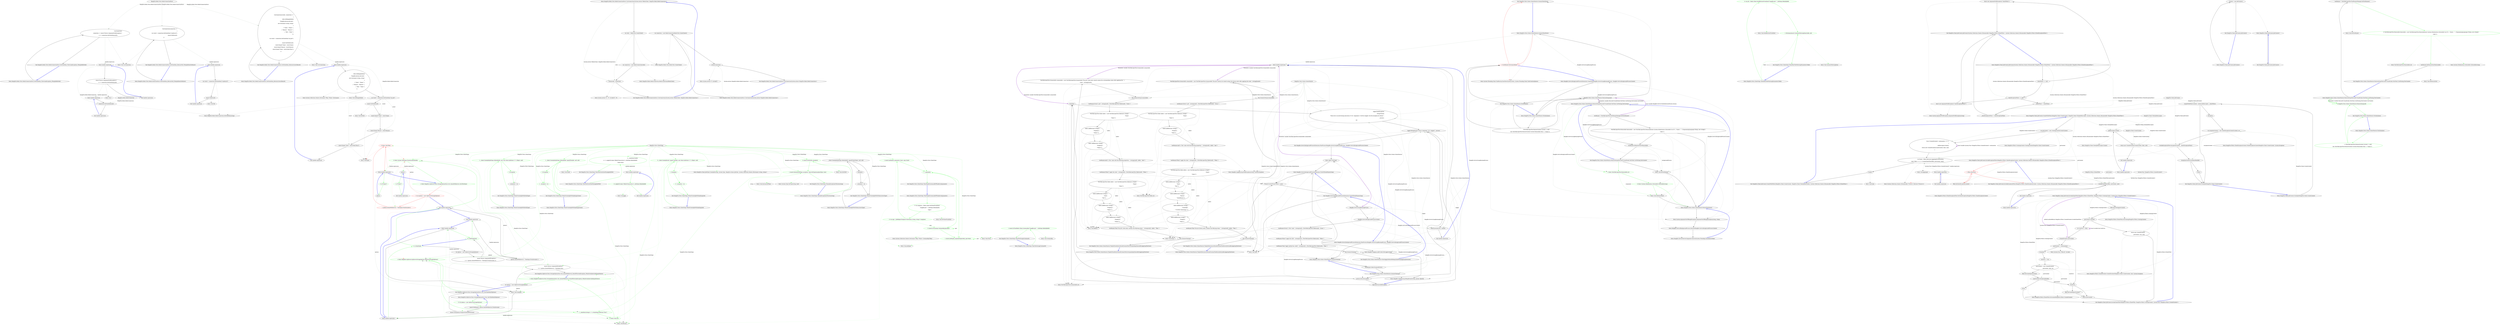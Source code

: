 digraph  {
n49 [label="HangFire.Redis.Tests.RedisConnectionFacts", span=""];
n50 [label="HangFire.Redis.RedisConnection", span=""];
n0 [cluster="HangFire.Redis.Tests.RedisConnectionFacts.GetStateData_ThrowsAnException_WhenJobIdIsNull()", label="Entry HangFire.Redis.Tests.RedisConnectionFacts.GetStateData_ThrowsAnException_WhenJobIdIsNull()", span="10-10"];
n1 [cluster="HangFire.Redis.Tests.RedisConnectionFacts.GetStateData_ThrowsAnException_WhenJobIdIsNull()", label="UseConnection(\r\n                connection => Assert.Throws<ArgumentNullException>(\r\n                    () => connection.GetStateData(null)))", span="12-14"];
n2 [cluster="HangFire.Redis.Tests.RedisConnectionFacts.GetStateData_ThrowsAnException_WhenJobIdIsNull()", label="Exit HangFire.Redis.Tests.RedisConnectionFacts.GetStateData_ThrowsAnException_WhenJobIdIsNull()", span="10-10"];
n3 [cluster="Unk.UseConnection", label="Entry Unk.UseConnection", span=""];
n4 [cluster="lambda expression", label="Entry lambda expression", span="13-14"];
n5 [cluster="lambda expression", label="Assert.Throws<ArgumentNullException>(\r\n                    () => connection.GetStateData(null))", span="13-14"];
n9 [cluster="lambda expression", label="connection.GetStateData(null)", span="14-14"];
n6 [cluster="lambda expression", label="Exit lambda expression", span="13-14"];
n7 [cluster="Unk.>", label="Entry Unk.>", span=""];
n8 [cluster="lambda expression", label="Entry lambda expression", span="14-14"];
n10 [cluster="lambda expression", label="Exit lambda expression", span="14-14"];
n11 [cluster="HangFire.Redis.RedisConnection.GetStateData(string)", label="Entry HangFire.Redis.RedisConnection.GetStateData(string)", span="205-205"];
n12 [cluster="HangFire.Redis.Tests.RedisConnectionFacts.GetStateData_ReturnsNull_WhenJobDoesNotExist()", label="Entry HangFire.Redis.Tests.RedisConnectionFacts.GetStateData_ReturnsNull_WhenJobDoesNotExist()", span="18-18"];
n13 [cluster="HangFire.Redis.Tests.RedisConnectionFacts.GetStateData_ReturnsNull_WhenJobDoesNotExist()", label="UseConnection(connection =>\r\n            {\r\n                var result = connection.GetStateData(''random-id'');\r\n                Assert.Null(result);\r\n            })", span="20-24"];
n14 [cluster="HangFire.Redis.Tests.RedisConnectionFacts.GetStateData_ReturnsNull_WhenJobDoesNotExist()", label="Exit HangFire.Redis.Tests.RedisConnectionFacts.GetStateData_ReturnsNull_WhenJobDoesNotExist()", span="18-18"];
n15 [cluster="lambda expression", label="Entry lambda expression", span="20-24"];
n16 [cluster="lambda expression", label="var result = connection.GetStateData(''random-id'')", span="22-22"];
n17 [cluster="lambda expression", label="Assert.Null(result)", span="23-23"];
n18 [cluster="lambda expression", label="Exit lambda expression", span="20-24"];
n19 [cluster="Unk.Null", label="Entry Unk.Null", span=""];
n20 [cluster="HangFire.Redis.Tests.RedisConnectionFacts.GetStateData_ReturnsCorrectResult()", label="Entry HangFire.Redis.Tests.RedisConnectionFacts.GetStateData_ReturnsCorrectResult()", span="28-28"];
n21 [cluster="HangFire.Redis.Tests.RedisConnectionFacts.GetStateData_ReturnsCorrectResult()", label="UseConnections((redis, connection) =>\r\n            {\r\n                redis.SetRangeInHash(\r\n                    ''hangfire:job:my-job:state'',\r\n                    new Dictionary<string, string>\r\n                    {\r\n                        { ''State'', ''Name'' },\r\n                        { ''Reason'', ''Reason'' },\r\n                        { ''Key'', ''Value'' }\r\n                    });\r\n\r\n                var result = connection.GetStateData(''my-job'');\r\n\r\n                Assert.NotNull(result);\r\n                Assert.Equal(''Name'', result.Name);\r\n                Assert.Equal(''Reason'', result.Reason);\r\n                Assert.Equal(''Value'', result.Data[''Key'']);\r\n            })", span="30-47"];
n22 [cluster="HangFire.Redis.Tests.RedisConnectionFacts.GetStateData_ReturnsCorrectResult()", label="Exit HangFire.Redis.Tests.RedisConnectionFacts.GetStateData_ReturnsCorrectResult()", span="28-28"];
n23 [cluster="Unk.UseConnections", label="Entry Unk.UseConnections", span=""];
n24 [cluster="lambda expression", label="Entry lambda expression", span="30-47"];
n25 [cluster="lambda expression", label="redis.SetRangeInHash(\r\n                    ''hangfire:job:my-job:state'',\r\n                    new Dictionary<string, string>\r\n                    {\r\n                        { ''State'', ''Name'' },\r\n                        { ''Reason'', ''Reason'' },\r\n                        { ''Key'', ''Value'' }\r\n                    })", span="32-39"];
n26 [cluster="lambda expression", label="var result = connection.GetStateData(''my-job'')", span="41-41"];
n32 [cluster="System.Collections.Generic.Dictionary<TKey, TValue>.Dictionary()", label="Entry System.Collections.Generic.Dictionary<TKey, TValue>.Dictionary()", span="0-0"];
n33 [cluster="Unk.SetRangeInHash", label="Entry Unk.SetRangeInHash", span=""];
n27 [cluster="lambda expression", label="Assert.NotNull(result)", span="43-43"];
n28 [cluster="lambda expression", label="Assert.Equal(''Name'', result.Name)", span="44-44"];
n29 [cluster="lambda expression", label="Assert.Equal(''Reason'', result.Reason)", span="45-45"];
n30 [cluster="lambda expression", label="Assert.Equal(''Value'', result.Data[''Key''])", span="46-46"];
n34 [cluster="Unk.NotNull", label="Entry Unk.NotNull", span=""];
n35 [cluster="Unk.Equal", label="Entry Unk.Equal", span=""];
n31 [cluster="lambda expression", label="Exit lambda expression", span="30-47"];
n36 [cluster="HangFire.Redis.Tests.RedisConnectionFacts.UseConnections(System.Action<IRedisClient, HangFire.Redis.RedisConnection>)", label="Entry HangFire.Redis.Tests.RedisConnectionFacts.UseConnections(System.Action<IRedisClient, HangFire.Redis.RedisConnection>)", span="50-50"];
n37 [cluster="HangFire.Redis.Tests.RedisConnectionFacts.UseConnections(System.Action<IRedisClient, HangFire.Redis.RedisConnection>)", label="var redis = RedisUtils.CreateClient()", span="52-52"];
n39 [cluster="HangFire.Redis.Tests.RedisConnectionFacts.UseConnections(System.Action<IRedisClient, HangFire.Redis.RedisConnection>)", label="action(redis, connection)", span="55-55"];
n38 [cluster="HangFire.Redis.Tests.RedisConnectionFacts.UseConnections(System.Action<IRedisClient, HangFire.Redis.RedisConnection>)", label="var connection = new RedisConnection(redis)", span="53-53"];
n41 [cluster="HangFire.Redis.Tests.RedisUtils.CreateClient()", label="Entry HangFire.Redis.Tests.RedisUtils.CreateClient()", span="15-15"];
n42 [cluster="HangFire.Redis.RedisConnection.RedisConnection(IRedisClient)", label="Entry HangFire.Redis.RedisConnection.RedisConnection(IRedisClient)", span="33-33"];
n40 [cluster="HangFire.Redis.Tests.RedisConnectionFacts.UseConnections(System.Action<IRedisClient, HangFire.Redis.RedisConnection>)", label="Exit HangFire.Redis.Tests.RedisConnectionFacts.UseConnections(System.Action<IRedisClient, HangFire.Redis.RedisConnection>)", span="50-50"];
n43 [cluster="System.Action<T1, T2>.Invoke(T1, T2)", label="Entry System.Action<T1, T2>.Invoke(T1, T2)", span="0-0"];
n44 [cluster="HangFire.Redis.Tests.RedisConnectionFacts.UseConnection(System.Action<HangFire.Redis.RedisConnection>)", label="Entry HangFire.Redis.Tests.RedisConnectionFacts.UseConnection(System.Action<HangFire.Redis.RedisConnection>)", span="59-59"];
n45 [cluster="HangFire.Redis.Tests.RedisConnectionFacts.UseConnection(System.Action<HangFire.Redis.RedisConnection>)", label="var connection = new RedisConnection(RedisUtils.CreateClient())", span="61-61"];
n46 [cluster="HangFire.Redis.Tests.RedisConnectionFacts.UseConnection(System.Action<HangFire.Redis.RedisConnection>)", label="action(connection)", span="63-63"];
n47 [cluster="HangFire.Redis.Tests.RedisConnectionFacts.UseConnection(System.Action<HangFire.Redis.RedisConnection>)", label="Exit HangFire.Redis.Tests.RedisConnectionFacts.UseConnection(System.Action<HangFire.Redis.RedisConnection>)", span="59-59"];
n48 [cluster="System.Action<T>.Invoke(T)", label="Entry System.Action<T>.Invoke(T)", span="0-0"];
m1_20 [cluster="HangFire.Tests.States.StatesFeature.ScenarioTearDown()", file="ClientJobDescriptor.cs", label="Exit HangFire.Tests.States.StatesFeature.ScenarioTearDown()", span="56-56"];
m1_30 [cluster="Hangfire.Server.BackgroundProcessExtensions.RunProcess(Hangfire.Server.ILongRunningProcess, Hangfire.Server.BackgroundProcessContext)", file="ClientJobDescriptor.cs", label=OperationCanceledException, span="77-77"];
m1_31 [cluster="Hangfire.Server.BackgroundProcessExtensions.RunProcess(Hangfire.Server.ILongRunningProcess, Hangfire.Server.BackgroundProcessContext)", file="ClientJobDescriptor.cs", label=Exception, span="80-80"];
m1_32 [cluster="Hangfire.Server.BackgroundProcessExtensions.RunProcess(Hangfire.Server.ILongRunningProcess, Hangfire.Server.BackgroundProcessContext)", file="ClientJobDescriptor.cs", label="logger.FatalException(\r\n                    String.Format(\r\n                        ''Fatal error occurred during execution of '{0}' component. It will be stopped. See the exception for details.'',\r\n                        process),\r\n                    ex)", span="82-86"];
m1_33 [cluster="Hangfire.Server.BackgroundProcessExtensions.RunProcess(Hangfire.Server.ILongRunningProcess, Hangfire.Server.BackgroundProcessContext)", file="ClientJobDescriptor.cs", label="logger.DebugFormat(''Server component '{0}' stopped.'', process)", span="89-89"];
m1_34 [cluster="Hangfire.Server.BackgroundProcessExtensions.RunProcess(Hangfire.Server.ILongRunningProcess, Hangfire.Server.BackgroundProcessContext)", file="ClientJobDescriptor.cs", label="Exit Hangfire.Server.BackgroundProcessExtensions.RunProcess(Hangfire.Server.ILongRunningProcess, Hangfire.Server.BackgroundProcessContext)", span="61-61"];
m1_35 [cluster="object.ToString()", file="ClientJobDescriptor.cs", label="Entry object.ToString()", span="0-0"];
m1_36 [cluster="Hangfire.Server.BackgroundProcessExtensions.TrySetThreadName(string)", file="ClientJobDescriptor.cs", label="Entry Hangfire.Server.BackgroundProcessExtensions.TrySetThreadName(string)", span="92-92"];
m1_37 [cluster="Hangfire.Logging.LogProvider.GetLogger(string)", file="ClientJobDescriptor.cs", label="Entry Hangfire.Logging.LogProvider.GetLogger(string)", span="363-363"];
m1_38 [cluster="Hangfire.Logging.ILog.DebugFormat(string, params object[])", file="ClientJobDescriptor.cs", label="Entry Hangfire.Logging.ILog.DebugFormat(string, params object[])", span="122-122"];
m1_25 [cluster="Hangfire.Server.BackgroundProcessExtensions.RunProcess(Hangfire.Server.ILongRunningProcess, Hangfire.Server.BackgroundProcessContext)", file="ClientJobDescriptor.cs", label="Entry Hangfire.Server.BackgroundProcessExtensions.RunProcess(Hangfire.Server.ILongRunningProcess, Hangfire.Server.BackgroundProcessContext)", span="61-61"];
m1_29 [cluster="Hangfire.Server.BackgroundProcessExtensions.RunProcess(Hangfire.Server.ILongRunningProcess, Hangfire.Server.BackgroundProcessContext)", file="ClientJobDescriptor.cs", label="process.Execute(context)", span="75-75"];
m1_0 [cluster="HangFire.Tests.States.StatesFeature.FeatureSetup(Microsoft.VisualStudio.TestTools.UnitTesting.TestContext)", file="ClientJobDescriptor.cs", label="Entry HangFire.Tests.States.StatesFeature.FeatureSetup(Microsoft.VisualStudio.TestTools.UnitTesting.TestContext)", span="30-30"];
m1_6 [cluster="TechTalk.SpecFlow.FeatureInfo.cstr", color=green, community=0, file="ClientJobDescriptor.cs", label="1: Entry TechTalk.SpecFlow.FeatureInfo.cstr", span=""];
m1_4 [cluster="HangFire.Tests.States.StatesFeature.FeatureSetup(Microsoft.VisualStudio.TestTools.UnitTesting.TestContext)", file="ClientJobDescriptor.cs", label="Exit HangFire.Tests.States.StatesFeature.FeatureSetup(Microsoft.VisualStudio.TestTools.UnitTesting.TestContext)", span="30-30"];
m1_7 [cluster="System.Globalization.CultureInfo.CultureInfo(string)", color=green, community=0, file="ClientJobDescriptor.cs", label="0: Entry System.Globalization.CultureInfo.CultureInfo(string)", span="0-0"];
m1_8 [cluster="Unk.OnFeatureStart", file="ClientJobDescriptor.cs", label="Entry Unk.OnFeatureStart", span=""];
m1_1 [cluster="HangFire.Tests.States.StatesFeature.FeatureSetup(Microsoft.VisualStudio.TestTools.UnitTesting.TestContext)", file="ClientJobDescriptor.cs", label="testRunner = TechTalk.SpecFlow.TestRunnerManager.GetTestRunner()", span="32-32"];
m1_3 [cluster="HangFire.Tests.States.StatesFeature.FeatureSetup(Microsoft.VisualStudio.TestTools.UnitTesting.TestContext)", file="ClientJobDescriptor.cs", label="testRunner.OnFeatureStart(featureInfo)", span="35-35"];
m1_5 [cluster="Unk.GetTestRunner", file="ClientJobDescriptor.cs", label="Entry Unk.GetTestRunner", span=""];
m1_2 [cluster="HangFire.Tests.States.StatesFeature.FeatureSetup(Microsoft.VisualStudio.TestTools.UnitTesting.TestContext)", file="ClientJobDescriptor.cs", label="TechTalk.SpecFlow.FeatureInfo featureInfo = new TechTalk.SpecFlow.FeatureInfo(new System.Globalization.CultureInfo(''en-US''), ''States'', '''', ProgrammingLanguage.CSharp, new string[] {\r\n                        ''redis''})", span="33-34"];
m1_9 [cluster="HangFire.Tests.States.StatesFeature.FeatureTearDown()", file="ClientJobDescriptor.cs", label="Entry HangFire.Tests.States.StatesFeature.FeatureTearDown()", span="39-39"];
m1_21 [cluster="System.Threading.Tasks.TaskFactory.StartNew(System.Action, System.Threading.Tasks.TaskCreationOptions)", file="ClientJobDescriptor.cs", label="Entry System.Threading.Tasks.TaskFactory.StartNew(System.Action, System.Threading.Tasks.TaskCreationOptions)", span="0-0"];
m1_10 [cluster="System.ArgumentOutOfRangeException.ArgumentOutOfRangeException(string, string)", file="ClientJobDescriptor.cs", label="Entry System.ArgumentOutOfRangeException.ArgumentOutOfRangeException(string, string)", span="0-0"];
m1_11 [cluster="Hangfire.Server.IBackgroundProcess.Execute(Hangfire.Server.BackgroundProcessContext)", file="ClientJobDescriptor.cs", label="Entry Hangfire.Server.IBackgroundProcess.Execute(Hangfire.Server.BackgroundProcessContext)", span="24-24"];
m1_12 [cluster="Hangfire.Server.IServerComponent.Execute(System.Threading.CancellationToken)", file="ClientJobDescriptor.cs", label="Entry Hangfire.Server.IServerComponent.Execute(System.Threading.CancellationToken)", span="22-22"];
m1_22 [cluster="lambda expression", file="ClientJobDescriptor.cs", label="Entry lambda expression", span="57-57"];
m1_23 [cluster="lambda expression", file="ClientJobDescriptor.cs", label="RunProcess(process, context)", span="57-57"];
m1_24 [cluster="lambda expression", file="ClientJobDescriptor.cs", label="Exit lambda expression", span="57-57"];
m1_39 [cluster="TechTalk.SpecFlow.ScenarioInfo.cstr", file="ClientJobDescriptor.cs", label="Entry TechTalk.SpecFlow.ScenarioInfo.cstr", span=""];
m1_40 [cluster="Unk.Given", file="ClientJobDescriptor.cs", label="Entry Unk.Given", span=""];
m1_41 [cluster="Hangfire.Logging.ILog.FatalException(string, System.Exception)", file="ClientJobDescriptor.cs", label="Entry Hangfire.Logging.ILog.FatalException(string, System.Exception)", span="188-188"];
m1_44 [cluster="Hangfire.Server.BackgroundProcessExtensions.TrySetThreadName(string)", file="ClientJobDescriptor.cs", label="Exit Hangfire.Server.BackgroundProcessExtensions.TrySetThreadName(string)", span="92-92"];
m1_45 [cluster="HangFire.Tests.States.StatesFeature.StateSApplyMethodIsBeingCalledWhileApplyingTheState()", file="ClientJobDescriptor.cs", label="Hangfire.Server.ILongRunningProcess", span=""];
m1_46 [cluster="HangFire.Tests.States.StatesFeature.StateSApplyMethodIsBeingCalledWhileApplyingTheState()", file="ClientJobDescriptor.cs", label="Hangfire.Server.BackgroundProcessContext", span=""];
m1_47 [cluster="HangFire.Tests.States.StatesFeature.StateSApplyMethodIsBeingCalledWhileApplyingTheState()", file="ClientJobDescriptor.cs", label="testRunner.Given(''a \'Test\' state'', ((string)(null)), ((TechTalk.SpecFlow.Table)(null)), ''Given '')", span="102-102"];
m1_48 [cluster="HangFire.Tests.States.StatesFeature.StateSApplyMethodIsBeingCalledWhileApplyingTheState()", file="ClientJobDescriptor.cs", label="testRunner.When(''I apply the state'', ((string)(null)), ((TechTalk.SpecFlow.Table)(null)), ''When '')", span="104-104"];
m1_49 [cluster="HangFire.Tests.States.StatesFeature.StateSApplyMethodIsBeingCalledWhileApplyingTheState()", file="ClientJobDescriptor.cs", label="testRunner.Then(''Apply method has called'', ((string)(null)), ((TechTalk.SpecFlow.Table)(null)), ''Then '')", span="106-106"];
m1_50 [cluster="HangFire.Tests.States.StatesFeature.StateSApplyMethodIsBeingCalledWhileApplyingTheState()", file="ClientJobDescriptor.cs", label="this.ScenarioCleanup()", span="108-108"];
m1_51 [cluster="HangFire.Tests.States.StatesFeature.StateSApplyMethodIsBeingCalledWhileApplyingTheState()", file="ClientJobDescriptor.cs", label="Exit HangFire.Tests.States.StatesFeature.StateSApplyMethodIsBeingCalledWhileApplyingTheState()", span="96-96"];
m1_67 [cluster="HangFire.Tests.States.StatesFeature.TheJobSStateEntryShouldContainTheCorrespondingValuesAfterApplyingTheState()", file="ClientJobDescriptor.cs", label="Exit HangFire.Tests.States.StatesFeature.TheJobSStateEntryShouldContainTheCorrespondingValuesAfterApplyingTheState()", span="116-116"];
m1_52 [cluster="HangFire.Tests.States.StatesFeature.TheJobSStateEntryShouldContainTheCorrespondingValuesAfterApplyingTheState()", file="ClientJobDescriptor.cs", label="Entry HangFire.Tests.States.StatesFeature.TheJobSStateEntryShouldContainTheCorrespondingValuesAfterApplyingTheState()", span="116-116"];
m1_53 [cluster="HangFire.Tests.States.StatesFeature.TheJobSStateEntryShouldContainTheCorrespondingValuesAfterApplyingTheState()", file="ClientJobDescriptor.cs", label="TechTalk.SpecFlow.ScenarioInfo scenarioInfo = new TechTalk.SpecFlow.ScenarioInfo(''The job\'s state entry should contain the corresponding values after applying the '' +\r\n                    ''state'', ((string[])(null)))", span="118-119"];
m1_54 [cluster="HangFire.Tests.States.StatesFeature.TheJobSStateEntryShouldContainTheCorrespondingValuesAfterApplyingTheState()", file="ClientJobDescriptor.cs", label="this.ScenarioSetup(scenarioInfo)", span="121-121"];
m1_55 [cluster="HangFire.Tests.States.StatesFeature.TheJobSStateEntryShouldContainTheCorrespondingValuesAfterApplyingTheState()", file="ClientJobDescriptor.cs", label="testRunner.Given(''a job'', ((string)(null)), ((TechTalk.SpecFlow.Table)(null)), ''Given '')", span="123-123"];
m1_56 [cluster="HangFire.Tests.States.StatesFeature.TheJobSStateEntryShouldContainTheCorrespondingValuesAfterApplyingTheState()", file="ClientJobDescriptor.cs", label="TechTalk.SpecFlow.Table table1 = new TechTalk.SpecFlow.Table(new string[] {\r\n                        ''Name'',\r\n                        ''Value''})", span="125-127"];
m1_57 [cluster="HangFire.Tests.States.StatesFeature.TheJobSStateEntryShouldContainTheCorrespondingValuesAfterApplyingTheState()", file="ClientJobDescriptor.cs", label="table1.AddRow(new string[] {\r\n                        ''Property1'',\r\n                        ''Value1''})", span="128-130"];
m1_58 [cluster="HangFire.Tests.States.StatesFeature.TheJobSStateEntryShouldContainTheCorrespondingValuesAfterApplyingTheState()", file="ClientJobDescriptor.cs", label="table1.AddRow(new string[] {\r\n                        ''Property2'',\r\n                        ''Value2''})", span="131-133"];
m1_59 [cluster="HangFire.Tests.States.StatesFeature.TheJobSStateEntryShouldContainTheCorrespondingValuesAfterApplyingTheState()", file="ClientJobDescriptor.cs", label="testRunner.And(''a \'Test\' state with the following properties:'', ((string)(null)), table1, ''And '')", span="135-135"];
m1_60 [cluster="HangFire.Tests.States.StatesFeature.TheJobSStateEntryShouldContainTheCorrespondingValuesAfterApplyingTheState()", file="ClientJobDescriptor.cs", label="testRunner.When(''I apply the state'', ((string)(null)), ((TechTalk.SpecFlow.Table)(null)), ''When '')", span="137-137"];
m1_61 [cluster="HangFire.Tests.States.StatesFeature.TheJobSStateEntryShouldContainTheCorrespondingValuesAfterApplyingTheState()", file="ClientJobDescriptor.cs", label="TechTalk.SpecFlow.Table table2 = new TechTalk.SpecFlow.Table(new string[] {\r\n                        ''Name'',\r\n                        ''Value''})", span="139-141"];
m1_62 [cluster="HangFire.Tests.States.StatesFeature.TheJobSStateEntryShouldContainTheCorrespondingValuesAfterApplyingTheState()", file="ClientJobDescriptor.cs", label="table2.AddRow(new string[] {\r\n                        ''State'',\r\n                        ''Test''})", span="142-144"];
m1_63 [cluster="HangFire.Tests.States.StatesFeature.TheJobSStateEntryShouldContainTheCorrespondingValuesAfterApplyingTheState()", file="ClientJobDescriptor.cs", label="table2.AddRow(new string[] {\r\n                        ''Property1'',\r\n                        ''Value1''})", span="145-147"];
m1_64 [cluster="HangFire.Tests.States.StatesFeature.TheJobSStateEntryShouldContainTheCorrespondingValuesAfterApplyingTheState()", file="ClientJobDescriptor.cs", label="table2.AddRow(new string[] {\r\n                        ''Property2'',\r\n                        ''Value2''})", span="148-150"];
m1_65 [cluster="HangFire.Tests.States.StatesFeature.TheJobSStateEntryShouldContainTheCorrespondingValuesAfterApplyingTheState()", file="ClientJobDescriptor.cs", label="testRunner.Then(''the job\'s state entry contains the following items:'', ((string)(null)), table2, ''Then '')", span="152-152"];
m1_66 [cluster="HangFire.Tests.States.StatesFeature.TheJobSStateEntryShouldContainTheCorrespondingValuesAfterApplyingTheState()", file="ClientJobDescriptor.cs", label="this.ScenarioCleanup()", span="154-154"];
m1_26 [cluster="HangFire.Tests.States.StatesFeature.ScenarioCleanup()", file="ClientJobDescriptor.cs", label="Entry HangFire.Tests.States.StatesFeature.ScenarioCleanup()", span="66-66"];
m1_27 [cluster="HangFire.Tests.States.StatesFeature.ScenarioCleanup()", file="ClientJobDescriptor.cs", label="testRunner.CollectScenarioErrors()", span="68-68"];
m1_28 [cluster="HangFire.Tests.States.StatesFeature.ScenarioCleanup()", file="ClientJobDescriptor.cs", label="Exit HangFire.Tests.States.StatesFeature.ScenarioCleanup()", span="66-66"];
m1_13 [cluster="Hangfire.Server.BackgroundProcessExtensions.CreateTask(Hangfire.Server.ILongRunningProcess, Hangfire.Server.BackgroundProcessContext)", file="ClientJobDescriptor.cs", label="Entry Hangfire.Server.BackgroundProcessExtensions.CreateTask(Hangfire.Server.ILongRunningProcess, Hangfire.Server.BackgroundProcessContext)", span="48-48"];
m1_17 [cluster="HangFire.Tests.States.StatesFeature.TestInitialize()", file="ClientJobDescriptor.cs", label="Exit HangFire.Tests.States.StatesFeature.TestInitialize()", span="46-46"];
m1_16 [cluster="HangFire.Tests.States.StatesFeature.TestInitialize()", file="ClientJobDescriptor.cs", label="HangFire.Tests.States.StatesFeature.FeatureSetup(null)", span="51-51"];
m1_14 [cluster="HangFire.Tests.States.StatesFeature.TestInitialize()", file="ClientJobDescriptor.cs", label="Entry HangFire.Tests.States.StatesFeature.TestInitialize()", span="46-46"];
m1_18 [cluster="HangFire.Tests.States.StatesFeature.ScenarioTearDown()", file="ClientJobDescriptor.cs", label="Entry HangFire.Tests.States.StatesFeature.ScenarioTearDown()", span="56-56"];
m1_15 [cluster="HangFire.Tests.States.StatesFeature.TestInitialize()", file="ClientJobDescriptor.cs", label="((TechTalk.SpecFlow.FeatureContext.Current != null) \r\n                        && (TechTalk.SpecFlow.FeatureContext.Current.FeatureInfo.Title != ''States''))", span="48-49"];
m1_19 [cluster="HangFire.Tests.States.StatesFeature.ScenarioTearDown()", color=red, community=0, file="ClientJobDescriptor.cs", label="0: testRunner.OnScenarioEnd()", span="58-58"];
m1_42 [cluster="Hangfire.Server.BackgroundProcessExtensions.TrySetThreadName(string)", file="ClientJobDescriptor.cs", label="Thread.CurrentThread.Name = name", span="96-96"];
m1_69 [cluster="Unk.AddRow", file="ClientJobDescriptor.cs", label="Entry Unk.AddRow", span=""];
m1_43 [cluster="Unk.Then", file="ClientJobDescriptor.cs", label="Entry Unk.Then", span=""];
m1_68 [cluster="TechTalk.SpecFlow.Table.cstr", file="ClientJobDescriptor.cs", label="Entry TechTalk.SpecFlow.Table.cstr", span=""];
m1_85 [cluster="HangFire.Tests.States.StatesFeature.TheJobSHistoryListShouldContainTheHistoryEntryAfterApplyingTheState()", file="ClientJobDescriptor.cs", label="Exit HangFire.Tests.States.StatesFeature.TheJobSHistoryListShouldContainTheHistoryEntryAfterApplyingTheState()", span="161-161"];
m1_70 [cluster="HangFire.Tests.States.StatesFeature.TheJobSHistoryListShouldContainTheHistoryEntryAfterApplyingTheState()", file="ClientJobDescriptor.cs", label="Entry HangFire.Tests.States.StatesFeature.TheJobSHistoryListShouldContainTheHistoryEntryAfterApplyingTheState()", span="161-161"];
m1_71 [cluster="HangFire.Tests.States.StatesFeature.TheJobSHistoryListShouldContainTheHistoryEntryAfterApplyingTheState()", file="ClientJobDescriptor.cs", label="TechTalk.SpecFlow.ScenarioInfo scenarioInfo = new TechTalk.SpecFlow.ScenarioInfo(''The job\'s history list should contain the history entry after applying the state'', ((string[])(null)))", span="163-163"];
m1_72 [cluster="HangFire.Tests.States.StatesFeature.TheJobSHistoryListShouldContainTheHistoryEntryAfterApplyingTheState()", file="ClientJobDescriptor.cs", label="this.ScenarioSetup(scenarioInfo)", span="165-165"];
m1_73 [cluster="HangFire.Tests.States.StatesFeature.TheJobSHistoryListShouldContainTheHistoryEntryAfterApplyingTheState()", file="ClientJobDescriptor.cs", label="testRunner.Given(''a job'', ((string)(null)), ((TechTalk.SpecFlow.Table)(null)), ''Given '')", span="167-167"];
m1_74 [cluster="HangFire.Tests.States.StatesFeature.TheJobSHistoryListShouldContainTheHistoryEntryAfterApplyingTheState()", file="ClientJobDescriptor.cs", label="TechTalk.SpecFlow.Table table3 = new TechTalk.SpecFlow.Table(new string[] {\r\n                        ''Name'',\r\n                        ''Value''})", span="169-171"];
m1_75 [cluster="HangFire.Tests.States.StatesFeature.TheJobSHistoryListShouldContainTheHistoryEntryAfterApplyingTheState()", file="ClientJobDescriptor.cs", label="table3.AddRow(new string[] {\r\n                        ''Property'',\r\n                        ''Value''})", span="172-174"];
m1_76 [cluster="HangFire.Tests.States.StatesFeature.TheJobSHistoryListShouldContainTheHistoryEntryAfterApplyingTheState()", file="ClientJobDescriptor.cs", label="testRunner.And(''a \'Test\' state with the following properties:'', ((string)(null)), table3, ''And '')", span="176-176"];
m1_77 [cluster="HangFire.Tests.States.StatesFeature.TheJobSHistoryListShouldContainTheHistoryEntryAfterApplyingTheState()", file="ClientJobDescriptor.cs", label="testRunner.When(''I apply the state'', ((string)(null)), ((TechTalk.SpecFlow.Table)(null)), ''When '')", span="178-178"];
m1_78 [cluster="HangFire.Tests.States.StatesFeature.TheJobSHistoryListShouldContainTheHistoryEntryAfterApplyingTheState()", file="ClientJobDescriptor.cs", label="TechTalk.SpecFlow.Table table4 = new TechTalk.SpecFlow.Table(new string[] {\r\n                        ''Name'',\r\n                        ''Value''})", span="180-182"];
m1_79 [cluster="HangFire.Tests.States.StatesFeature.TheJobSHistoryListShouldContainTheHistoryEntryAfterApplyingTheState()", file="ClientJobDescriptor.cs", label="table4.AddRow(new string[] {\r\n                        ''State'',\r\n                        ''Test''})", span="183-185"];
m1_80 [cluster="HangFire.Tests.States.StatesFeature.TheJobSHistoryListShouldContainTheHistoryEntryAfterApplyingTheState()", file="ClientJobDescriptor.cs", label="table4.AddRow(new string[] {\r\n                        ''Reason'',\r\n                        ''SomeReason''})", span="186-188"];
m1_81 [cluster="HangFire.Tests.States.StatesFeature.TheJobSHistoryListShouldContainTheHistoryEntryAfterApplyingTheState()", file="ClientJobDescriptor.cs", label="table4.AddRow(new string[] {\r\n                        ''CreatedAt'',\r\n                        ''<UtcNow timestamp>''})", span="189-191"];
m1_82 [cluster="HangFire.Tests.States.StatesFeature.TheJobSHistoryListShouldContainTheHistoryEntryAfterApplyingTheState()", file="ClientJobDescriptor.cs", label="table4.AddRow(new string[] {\r\n                        ''Property'',\r\n                        ''Value''})", span="192-194"];
m1_83 [cluster="HangFire.Tests.States.StatesFeature.TheJobSHistoryListShouldContainTheHistoryEntryAfterApplyingTheState()", file="ClientJobDescriptor.cs", label="testRunner.Then(''the last history entry contains the following items:'', ((string)(null)), table4, ''Then '')", span="196-196"];
m1_84 [cluster="HangFire.Tests.States.StatesFeature.TheJobSHistoryListShouldContainTheHistoryEntryAfterApplyingTheState()", file="ClientJobDescriptor.cs", label="this.ScenarioCleanup()", span="198-198"];
m1_86 [file="ClientJobDescriptor.cs", label="HangFire.Tests.States.StatesFeature", span=""];
m2_49 [cluster="HangFire.Client.JobClient.CreateJob(string, System.Type, HangFire.States.JobState, System.Collections.Generic.IDictionary<string, string>)", file="ClientSteps.cs", label="Entry HangFire.Client.JobClient.CreateJob(string, System.Type, HangFire.States.JobState, System.Collections.Generic.IDictionary<string, string>)", span="33-33"];
m2_85 [cluster="Unk.Apply", file="ClientSteps.cs", label="Entry Unk.Apply", span=""];
m2_64 [cluster="Unk.GetAllEntriesFromHash", file="ClientSteps.cs", label="Entry Unk.GetAllEntriesFromHash", span=""];
m2_26 [cluster="HangFire.SqlServer.Tests.StorageOptionsFacts.Set_QueuePollInterval_SetsTheValue()", color=red, community=0, file="ClientSteps.cs", label="1: options.QueuePollInterval = TimeSpan.FromSeconds(1)", span="35-35"];
m2_59 [cluster="Unk.IsTrue", file="ClientSteps.cs", label="Entry Unk.IsTrue", span=""];
m2_34 [cluster="HangFire.Tests.ClientSteps.WhenICreateAJobWithAnEmptyId()", file="ClientSteps.cs", label="Entry HangFire.Tests.ClientSteps.WhenICreateAJobWithAnEmptyId()", span="49-49"];
m2_35 [cluster="HangFire.Tests.ClientSteps.WhenICreateAJobWithAnEmptyId()", color=green, community=0, file="ClientSteps.cs", label="0: _client.CreateJob(null, typeof (TestJob), new Mock<JobState>(''1'').Object, null)", span="53-53"];
m2_36 [cluster="HangFire.Tests.ClientSteps.WhenICreateAJobWithAnEmptyId()", color=green, community=1, file="ClientSteps.cs", label="1: Exception", span="55-55"];
m2_37 [cluster="HangFire.Tests.ClientSteps.WhenICreateAJobWithAnEmptyId()", color=green, community=0, file="ClientSteps.cs", label="0: _exception = ex", span="57-57"];
m2_38 [cluster="HangFire.Tests.ClientSteps.WhenICreateAJobWithAnEmptyId()", file="ClientSteps.cs", label="Exit HangFire.Tests.ClientSteps.WhenICreateAJobWithAnEmptyId()", span="49-49"];
m2_60 [cluster="HangFire.Tests.ClientSteps.ThenItHasTheFollowingParameters(Table)", file="ClientSteps.cs", label="Entry HangFire.Tests.ClientSteps.ThenItHasTheFollowingParameters(Table)", span="107-107"];
m2_61 [cluster="HangFire.Tests.ClientSteps.ThenItHasTheFollowingParameters(Table)", color=green, community=0, file="ClientSteps.cs", label="0: var job = Redis.Client.GetAllEntriesFromHash(''hangfire:job:'' + JobSteps.DefaultJobId)", span="109-109"];
m2_62 [cluster="HangFire.Tests.ClientSteps.ThenItHasTheFollowingParameters(Table)", color=green, community=0, file="ClientSteps.cs", label="1: DictionaryAssert.ContainsFollowingItems(table, job)", span="110-110"];
m2_63 [cluster="HangFire.Tests.ClientSteps.ThenItHasTheFollowingParameters(Table)", file="ClientSteps.cs", label="Exit HangFire.Tests.ClientSteps.ThenItHasTheFollowingParameters(Table)", span="107-107"];
m2_22 [cluster="lambda expression", file="ClientSteps.cs", label="Exit lambda expression", span="28-28"];
m2_23 [cluster="System.TimeSpan.FromSeconds(double)", color=green, community=0, file="ClientSteps.cs", label="0: Entry System.TimeSpan.FromSeconds(double)", span="0-0"];
m2_24 [cluster="HangFire.SqlServer.Tests.StorageOptionsFacts.Set_QueuePollInterval_SetsTheValue()", color=green, community=0, file="ClientSteps.cs", label="1: Entry HangFire.SqlServer.Tests.StorageOptionsFacts.Set_QueuePollInterval_SetsTheValue()", span="32-32"];
m2_25 [cluster="HangFire.SqlServer.Tests.StorageOptionsFacts.Set_QueuePollInterval_SetsTheValue()", color=red, community=0, file="ClientSteps.cs", label="0: var options = new SqlServerStorageOptions()", span="34-34"];
m2_10 [cluster="HangFire.SqlServer.Tests.StorageOptionsFacts.Set_QueuePollInterval_ShouldThrowAnException_WhenGivenIntervalIsEqualToZero()", file="ClientSteps.cs", label="Assert.Throws<ArgumentException>(\r\n                () => options.QueuePollInterval = TimeSpan.Zero)", span="19-20"];
m2_77 [cluster="System.Collections.Generic.Dictionary<TKey, TValue>.ContainsKey(TKey)", file="ClientSteps.cs", label="Entry System.Collections.Generic.Dictionary<TKey, TValue>.ContainsKey(TKey)", span="0-0"];
m2_12 [cluster="Unk.Returns", file="ClientSteps.cs", label="Entry Unk.Returns", span=""];
m2_50 [cluster="HangFire.Tests.ClientSteps.WhenICreateAJobWithTheIncorrectType()", file="ClientSteps.cs", label="Entry HangFire.Tests.ClientSteps.WhenICreateAJobWithTheIncorrectType()", span="88-88"];
m2_51 [cluster="HangFire.Tests.ClientSteps.WhenICreateAJobWithTheIncorrectType()", file="ClientSteps.cs", label="_client.CreateJob(JobSteps.DefaultJobId, typeof(ClientSteps), null, null)", span="92-92"];
m2_53 [cluster="HangFire.Tests.ClientSteps.WhenICreateAJobWithTheIncorrectType()", file="ClientSteps.cs", label="_exception = ex", span="96-96"];
m2_52 [cluster="HangFire.Tests.ClientSteps.WhenICreateAJobWithTheIncorrectType()", file="ClientSteps.cs", label=Exception, span="94-94"];
m2_54 [cluster="HangFire.Tests.ClientSteps.WhenICreateAJobWithTheIncorrectType()", file="ClientSteps.cs", label="Exit HangFire.Tests.ClientSteps.WhenICreateAJobWithTheIncorrectType()", span="88-88"];
m2_0 [cluster="HangFire.SqlServer.Tests.StorageOptionsFacts.Ctor_SetsTheDefaultOptions()", file="ClientSteps.cs", label="Entry HangFire.SqlServer.Tests.StorageOptionsFacts.Ctor_SetsTheDefaultOptions()", span="8-8"];
m2_1 [cluster="HangFire.SqlServer.Tests.StorageOptionsFacts.Ctor_SetsTheDefaultOptions()", color=green, community=0, file="ClientSteps.cs", label="0: var options = new SqlServerStorageOptions()", span="10-10"];
m2_2 [cluster="HangFire.SqlServer.Tests.StorageOptionsFacts.Ctor_SetsTheDefaultOptions()", file="ClientSteps.cs", label="Assert.NotEqual(0, options.QueuePollInterval.TotalSeconds)", span="11-11"];
m2_76 [cluster="Unk.AreEqual", file="ClientSteps.cs", label="Entry Unk.AreEqual", span=""];
m2_86 [cluster="HangFire.Tests.ClientSteps.ThenAnExceptionIsThrown(string)", file="ClientSteps.cs", label="Entry HangFire.Tests.ClientSteps.ThenAnExceptionIsThrown(string)", span="138-138"];
m2_87 [cluster="HangFire.Tests.ClientSteps.ThenAnExceptionIsThrown(string)", color=green, community=0, file="ClientSteps.cs", label="0: Assert.IsNotNull(_exception)", span="140-140"];
m2_88 [cluster="HangFire.Tests.ClientSteps.ThenAnExceptionIsThrown(string)", color=green, community=0, file="ClientSteps.cs", label="1: Assert.IsInstanceOfType(_exception, Type.GetType(exceptionType, true))", span="141-141"];
m2_89 [cluster="HangFire.Tests.ClientSteps.ThenAnExceptionIsThrown(string)", file="ClientSteps.cs", label="Exit HangFire.Tests.ClientSteps.ThenAnExceptionIsThrown(string)", span="138-138"];
m2_16 [cluster="lambda expression", color=green, community=0, file="ClientSteps.cs", label="0: x.StateName", span="31-31"];
m2_17 [cluster="HangFire.SqlServer.Tests.StorageOptionsFacts.Set_QueuePollInterval_ShouldThrowAnException_WhenGivenIntervalIsNegative()", file="ClientSteps.cs", label="var options = new SqlServerStorageOptions()", span="26-26"];
m2_18 [cluster="HangFire.SqlServer.Tests.StorageOptionsFacts.Set_QueuePollInterval_ShouldThrowAnException_WhenGivenIntervalIsNegative()", file="ClientSteps.cs", label="Assert.Throws<ArgumentException>(\r\n                () => options.QueuePollInterval = TimeSpan.FromSeconds(-1))", span="27-28"];
m2_19 [cluster="lambda expression", color=green, community=0, file="ClientSteps.cs", label="0: x.GetProperties()", span="32-32"];
m2_27 [cluster="Unk.When", color=red, community=0, file="ClientSteps.cs", label="0: Entry Unk.When", span=""];
m2_28 [cluster="lambda expression", file="ClientSteps.cs", label="Entry lambda expression", span="44-44"];
m2_3 [cluster="HangFire.SqlServer.Tests.StorageOptionsFacts.Ctor_SetsTheDefaultOptions()", file="ClientSteps.cs", label="Assert.True(options.PrepareSchemaIfNecessary)", span="12-12"];
m2_21 [cluster="lambda expression", file="ClientSteps.cs", label="options.QueuePollInterval = TimeSpan.FromSeconds(-1)", span="28-28"];
m2_13 [cluster="lambda expression", file="ClientSteps.cs", label="Entry lambda expression", span="20-20"];
m2_66 [cluster="HangFire.Tests.ClientSteps.ThenTheJobContainsAllOfTheAboveArguments()", file="ClientSteps.cs", label="Entry HangFire.Tests.ClientSteps.ThenTheJobContainsAllOfTheAboveArguments()", span="114-114"];
m2_67 [cluster="HangFire.Tests.ClientSteps.ThenTheJobContainsAllOfTheAboveArguments()", color=green, community=0, file="ClientSteps.cs", label="0: var argsJson = Redis.Client.GetValueFromHash(\r\n                ''hangfire:job:'' + JobSteps.DefaultJobId,\r\n                ''Args'')", span="116-118"];
m2_68 [cluster="HangFire.Tests.ClientSteps.ThenTheJobContainsAllOfTheAboveArguments()", color=green, community=0, file="ClientSteps.cs", label="0: var args = JobHelper.FromJson<Dictionary<string, string>>(argsJson)", span="119-119"];
m2_69 [cluster="HangFire.Tests.ClientSteps.ThenTheJobContainsAllOfTheAboveArguments()", color=green, community=0, file="ClientSteps.cs", label="1: Assert.AreEqual(_arguments.Count, args.Count)", span="121-121"];
m2_71 [cluster="HangFire.Tests.ClientSteps.ThenTheJobContainsAllOfTheAboveArguments()", color=green, community=0, file="ClientSteps.cs", label="0: Assert.IsTrue(args.ContainsKey(pair.Key))", span="124-124"];
m2_70 [cluster="HangFire.Tests.ClientSteps.ThenTheJobContainsAllOfTheAboveArguments()", color=green, community=0, file="ClientSteps.cs", label="1: _arguments", span="122-122"];
m2_72 [cluster="HangFire.Tests.ClientSteps.ThenTheJobContainsAllOfTheAboveArguments()", color=green, community=0, file="ClientSteps.cs", label="1: Assert.AreEqual(_arguments[pair.Key], pair.Value)", span="125-125"];
m2_73 [cluster="HangFire.Tests.ClientSteps.ThenTheJobContainsAllOfTheAboveArguments()", file="ClientSteps.cs", label="Exit HangFire.Tests.ClientSteps.ThenTheJobContainsAllOfTheAboveArguments()", span="114-114"];
m2_55 [cluster="HangFire.Tests.ClientSteps.ThenTheStorageContainsIt()", file="ClientSteps.cs", label="Entry HangFire.Tests.ClientSteps.ThenTheStorageContainsIt()", span="101-101"];
m2_56 [cluster="HangFire.Tests.ClientSteps.ThenTheStorageContainsIt()", color=green, community=0, file="ClientSteps.cs", label="1: Assert.IsTrue(Redis.Client.ContainsKey(''hangfire:job:'' + JobSteps.DefaultJobId))", span="103-103"];
m2_57 [cluster="HangFire.Tests.ClientSteps.ThenTheStorageContainsIt()", file="ClientSteps.cs", label="Exit HangFire.Tests.ClientSteps.ThenTheStorageContainsIt()", span="101-101"];
m2_11 [cluster="HangFire.SqlServer.Tests.StorageOptionsFacts.Set_QueuePollInterval_ShouldThrowAnException_WhenGivenIntervalIsEqualToZero()", file="ClientSteps.cs", label="Exit HangFire.SqlServer.Tests.StorageOptionsFacts.Set_QueuePollInterval_ShouldThrowAnException_WhenGivenIntervalIsEqualToZero()", span="16-16"];
m2_6 [cluster="HangFire.Tests.ClientSteps.WhenICreateAJob()", color=green, community=0, file="ClientSteps.cs", label="1: _stateMock.Setup(x => x.StateName).Returns(''Test'')", span="31-31"];
m2_4 [cluster="HangFire.SqlServer.Tests.StorageOptionsFacts.Ctor_SetsTheDefaultOptions()", file="ClientSteps.cs", label="Exit HangFire.SqlServer.Tests.StorageOptionsFacts.Ctor_SetsTheDefaultOptions()", span="8-8"];
m2_5 [cluster="HangFire.SqlServer.SqlServerStorageOptions.SqlServerStorageOptions()", color=green, community=0, file="ClientSteps.cs", label="1: Entry HangFire.SqlServer.SqlServerStorageOptions.SqlServerStorageOptions()", span="24-24"];
m2_7 [cluster="Unk.True", color=green, community=0, file="ClientSteps.cs", label="0: Entry Unk.True", span=""];
m2_8 [cluster="HangFire.SqlServer.Tests.StorageOptionsFacts.Set_QueuePollInterval_ShouldThrowAnException_WhenGivenIntervalIsEqualToZero()", color=green, community=0, file="ClientSteps.cs", label="1: Entry HangFire.SqlServer.Tests.StorageOptionsFacts.Set_QueuePollInterval_ShouldThrowAnException_WhenGivenIntervalIsEqualToZero()", span="16-16"];
m2_9 [cluster="HangFire.SqlServer.Tests.StorageOptionsFacts.Set_QueuePollInterval_ShouldThrowAnException_WhenGivenIntervalIsEqualToZero()", file="ClientSteps.cs", label="var options = new SqlServerStorageOptions()", span="18-18"];
m2_92 [cluster="Unk.IsInstanceOfType", file="ClientSteps.cs", label="Entry Unk.IsInstanceOfType", span=""];
m2_39 [cluster="HangFire.Tests.ClientSteps.WhenICreateAJobWithNullType()", file="ClientSteps.cs", label="Entry HangFire.Tests.ClientSteps.WhenICreateAJobWithNullType()", span="62-62"];
m2_40 [cluster="HangFire.Tests.ClientSteps.WhenICreateAJobWithNullType()", color=green, community=0, file="ClientSteps.cs", label="1: _client.CreateJob(JobSteps.DefaultJobId, null, new Mock<JobState>(''1'').Object, null)", span="66-66"];
m2_41 [cluster="HangFire.Tests.ClientSteps.WhenICreateAJobWithNullType()", color=green, community=0, file="ClientSteps.cs", label="0: Exception", span="68-68"];
m2_42 [cluster="HangFire.Tests.ClientSteps.WhenICreateAJobWithNullType()", file="ClientSteps.cs", label="_exception = ex", span="70-70"];
m2_43 [cluster="HangFire.Tests.ClientSteps.WhenICreateAJobWithNullType()", file="ClientSteps.cs", label="Exit HangFire.Tests.ClientSteps.WhenICreateAJobWithNullType()", span="62-62"];
m2_91 [cluster="System.Type.GetType(string, bool)", file="ClientSteps.cs", label="Entry System.Type.GetType(string, bool)", span="0-0"];
m2_82 [cluster="lambda expression", file="ClientSteps.cs", label="Entry lambda expression", span="133-133"];
m2_14 [cluster="Unk.CreateJob", file="ClientSteps.cs", label="Entry Unk.CreateJob", span=""];
m2_15 [cluster="lambda expression", file="ClientSteps.cs", label="Entry lambda expression", span="31-31"];
m2_20 [cluster="lambda expression", file="ClientSteps.cs", label="Exit lambda expression", span="32-32"];
m2_31 [cluster="lambda expression", file="ClientSteps.cs", label=options, span=""];
m2_29 [cluster="lambda expression", color=green, community=0, file="ClientSteps.cs", label="0: x[''Name'']", span="44-44"];
m2_30 [cluster="lambda expression", file="ClientSteps.cs", label=options, span=""];
m2_32 [cluster="lambda expression", color=green, community=0, file="ClientSteps.cs", label="1: x[''Value'']", span="44-44"];
m2_33 [cluster="lambda expression", file="ClientSteps.cs", label="Exit lambda expression", span="44-44"];
m2_83 [cluster="lambda expression", color=green, community=0, file="ClientSteps.cs", label="0: x.Apply(It.IsAny<IRedisTransaction>(), JobSteps.DefaultJobId)", span="133-133"];
m2_84 [cluster="lambda expression", file="ClientSteps.cs", label="Exit lambda expression", span="133-133"];
m2_90 [cluster="Unk.IsNotNull", file="ClientSteps.cs", label="Entry Unk.IsNotNull", span=""];
m2_44 [cluster="HangFire.Tests.ClientSteps.WhenICreateAJobWithAnEmptyState()", file="ClientSteps.cs", label="Entry HangFire.Tests.ClientSteps.WhenICreateAJobWithAnEmptyState()", span="75-75"];
m2_45 [cluster="HangFire.Tests.ClientSteps.WhenICreateAJobWithAnEmptyState()", color=green, community=0, file="ClientSteps.cs", label="1: _client.CreateJob(JobSteps.DefaultJobId, typeof(TestJob), null, null)", span="79-79"];
m2_46 [cluster="HangFire.Tests.ClientSteps.WhenICreateAJobWithAnEmptyState()", color=green, community=0, file="ClientSteps.cs", label="0: Exception", span="81-81"];
m2_47 [cluster="HangFire.Tests.ClientSteps.WhenICreateAJobWithAnEmptyState()", color=green, community=0, file="ClientSteps.cs", label="1: _exception = ex", span="83-83"];
m2_48 [cluster="HangFire.Tests.ClientSteps.WhenICreateAJobWithAnEmptyState()", file="ClientSteps.cs", label="Exit HangFire.Tests.ClientSteps.WhenICreateAJobWithAnEmptyState()", span="75-75"];
m2_74 [cluster="Unk.GetValueFromHash", file="ClientSteps.cs", label="Entry Unk.GetValueFromHash", span=""];
m2_65 [cluster="Unk.ContainsFollowingItems", file="ClientSteps.cs", label="Entry Unk.ContainsFollowingItems", span=""];
m2_81 [cluster="Unk.Verify", file="ClientSteps.cs", label="Entry Unk.Verify", span=""];
m2_78 [cluster="HangFire.Tests.ClientSteps.ThenTheGivenStateWasAppliedToIt()", file="ClientSteps.cs", label="Entry HangFire.Tests.ClientSteps.ThenTheGivenStateWasAppliedToIt()", span="130-130"];
m2_79 [cluster="HangFire.Tests.ClientSteps.ThenTheGivenStateWasAppliedToIt()", color=green, community=0, file="ClientSteps.cs", label="0: _stateMock.Verify(\r\n                x => x.Apply(It.IsAny<IRedisTransaction>(), JobSteps.DefaultJobId), \r\n                Times.Once)", span="132-134"];
m2_80 [cluster="HangFire.Tests.ClientSteps.ThenTheGivenStateWasAppliedToIt()", file="ClientSteps.cs", label="Exit HangFire.Tests.ClientSteps.ThenTheGivenStateWasAppliedToIt()", span="130-130"];
m2_58 [cluster="Unk.ContainsKey", file="ClientSteps.cs", label="Entry Unk.ContainsKey", span=""];
m2_93 [file="ClientSteps.cs", label="HangFire.Tests.ClientSteps", span=""];
m3_13 [cluster="System.ArgumentNullException.ArgumentNullException(string)", file="JobCreator.cs", label="Entry System.ArgumentNullException.ArgumentNullException(string)", span="0-0"];
m3_24 [cluster="HangFire.Client.JobCreator.InvokeExceptionFilters(HangFire.Filters.ClientExceptionContext, System.Collections.Generic.IEnumerable<HangFire.Filters.IClientExceptionFilter>)", file="JobCreator.cs", label="Entry HangFire.Client.JobCreator.InvokeExceptionFilters(HangFire.Filters.ClientExceptionContext, System.Collections.Generic.IEnumerable<HangFire.Filters.IClientExceptionFilter>)", span="114-114"];
m3_65 [cluster="HangFire.Client.JobCreator.InvokeExceptionFilters(HangFire.Filters.ClientExceptionContext, System.Collections.Generic.IEnumerable<HangFire.Filters.IClientExceptionFilter>)", color=red, community=0, file="JobCreator.cs", label="1: filters.Reverse()", span="117-117"];
m3_66 [cluster="HangFire.Client.JobCreator.InvokeExceptionFilters(HangFire.Filters.ClientExceptionContext, System.Collections.Generic.IEnumerable<HangFire.Filters.IClientExceptionFilter>)", file="JobCreator.cs", label="filter.OnClientException(context)", span="119-119"];
m3_67 [cluster="HangFire.Client.JobCreator.InvokeExceptionFilters(HangFire.Filters.ClientExceptionContext, System.Collections.Generic.IEnumerable<HangFire.Filters.IClientExceptionFilter>)", file="JobCreator.cs", label="Exit HangFire.Client.JobCreator.InvokeExceptionFilters(HangFire.Filters.ClientExceptionContext, System.Collections.Generic.IEnumerable<HangFire.Filters.IClientExceptionFilter>)", span="114-114"];
m3_64 [cluster="HangFire.Filters.IClientFilter.OnCreated(HangFire.Filters.CreatedContext)", file="JobCreator.cs", label="Entry HangFire.Filters.IClientFilter.OnCreated(HangFire.Filters.CreatedContext)", span="5-5"];
m3_23 [cluster="HangFire.Filters.ClientExceptionContext.ClientExceptionContext(HangFire.Client.CreateContext, System.Exception)", file="JobCreator.cs", label="Entry HangFire.Filters.ClientExceptionContext.ClientExceptionContext(HangFire.Client.CreateContext, System.Exception)", span="8-8"];
m3_3 [cluster="HangFire.Client.JobCreator.JobCreator()", file="JobCreator.cs", label="Entry HangFire.Client.JobCreator.JobCreator()", span="20-20"];
m3_0 [cluster="HangFire.Client.JobCreator.JobCreator()", file="JobCreator.cs", label="Entry HangFire.Client.JobCreator.JobCreator()", span="12-12"];
m3_1 [cluster="HangFire.Client.JobCreator.JobCreator()", file="JobCreator.cs", label="Current = new JobCreator()", span="14-14"];
m3_2 [cluster="HangFire.Client.JobCreator.JobCreator()", file="JobCreator.cs", label="Exit HangFire.Client.JobCreator.JobCreator()", span="12-12"];
m3_4 [cluster="HangFire.Client.JobCreator.JobCreator()", file="JobCreator.cs", label="Exit HangFire.Client.JobCreator.JobCreator()", span="20-20"];
m3_45 [cluster="HangFire.Client.JobCreator.InvokeClientFilter(HangFire.Filters.IClientFilter, HangFire.Filters.CreatingContext, System.Func<HangFire.Filters.CreatedContext>)", file="JobCreator.cs", label="Entry HangFire.Client.JobCreator.InvokeClientFilter(HangFire.Filters.IClientFilter, HangFire.Filters.CreatingContext, System.Func<HangFire.Filters.CreatedContext>)", span="74-74"];
m3_46 [cluster="HangFire.Client.JobCreator.InvokeClientFilter(HangFire.Filters.IClientFilter, HangFire.Filters.CreatingContext, System.Func<HangFire.Filters.CreatedContext>)", file="JobCreator.cs", label="filter.OnCreating(preContext)", span="79-79"];
m3_47 [cluster="HangFire.Client.JobCreator.InvokeClientFilter(HangFire.Filters.IClientFilter, HangFire.Filters.CreatingContext, System.Func<HangFire.Filters.CreatedContext>)", file="JobCreator.cs", label="preContext.Canceled", span="80-80"];
m3_48 [cluster="HangFire.Client.JobCreator.InvokeClientFilter(HangFire.Filters.IClientFilter, HangFire.Filters.CreatingContext, System.Func<HangFire.Filters.CreatedContext>)", file="JobCreator.cs", label="return new CreatedContext(\r\n                    preContext, true, null);", span="82-83"];
m3_51 [cluster="HangFire.Client.JobCreator.InvokeClientFilter(HangFire.Filters.IClientFilter, HangFire.Filters.CreatingContext, System.Func<HangFire.Filters.CreatedContext>)", file="JobCreator.cs", label="postContext = continuation()", span="90-90"];
m3_54 [cluster="HangFire.Client.JobCreator.InvokeClientFilter(HangFire.Filters.IClientFilter, HangFire.Filters.CreatingContext, System.Func<HangFire.Filters.CreatedContext>)", file="JobCreator.cs", label="postContext = new CreatedContext(\r\n                    preContext, false, ex)", span="95-96"];
m3_55 [cluster="HangFire.Client.JobCreator.InvokeClientFilter(HangFire.Filters.IClientFilter, HangFire.Filters.CreatingContext, System.Func<HangFire.Filters.CreatedContext>)", file="JobCreator.cs", label="filter.OnCreated(postContext)", span="98-98"];
m3_59 [cluster="HangFire.Client.JobCreator.InvokeClientFilter(HangFire.Filters.IClientFilter, HangFire.Filters.CreatingContext, System.Func<HangFire.Filters.CreatedContext>)", file="JobCreator.cs", label="filter.OnCreated(postContext)", span="108-108"];
m3_49 [cluster="HangFire.Client.JobCreator.InvokeClientFilter(HangFire.Filters.IClientFilter, HangFire.Filters.CreatingContext, System.Func<HangFire.Filters.CreatedContext>)", file="JobCreator.cs", label="var wasError = false", span="86-86"];
m3_50 [cluster="HangFire.Client.JobCreator.InvokeClientFilter(HangFire.Filters.IClientFilter, HangFire.Filters.CreatingContext, System.Func<HangFire.Filters.CreatedContext>)", file="JobCreator.cs", label="CreatedContext postContext", span="87-87"];
m3_52 [cluster="HangFire.Client.JobCreator.InvokeClientFilter(HangFire.Filters.IClientFilter, HangFire.Filters.CreatingContext, System.Func<HangFire.Filters.CreatedContext>)", file="JobCreator.cs", label=Exception, span="92-92"];
m3_58 [cluster="HangFire.Client.JobCreator.InvokeClientFilter(HangFire.Filters.IClientFilter, HangFire.Filters.CreatingContext, System.Func<HangFire.Filters.CreatedContext>)", file="JobCreator.cs", label="!wasError", span="106-106"];
m3_53 [cluster="HangFire.Client.JobCreator.InvokeClientFilter(HangFire.Filters.IClientFilter, HangFire.Filters.CreatingContext, System.Func<HangFire.Filters.CreatedContext>)", file="JobCreator.cs", label="wasError = true", span="94-94"];
m3_56 [cluster="HangFire.Client.JobCreator.InvokeClientFilter(HangFire.Filters.IClientFilter, HangFire.Filters.CreatingContext, System.Func<HangFire.Filters.CreatedContext>)", file="JobCreator.cs", label="!postContext.ExceptionHandled", span="100-100"];
m3_60 [cluster="HangFire.Client.JobCreator.InvokeClientFilter(HangFire.Filters.IClientFilter, HangFire.Filters.CreatingContext, System.Func<HangFire.Filters.CreatedContext>)", file="JobCreator.cs", label="return postContext;", span="111-111"];
m3_57 [cluster="HangFire.Client.JobCreator.InvokeClientFilter(HangFire.Filters.IClientFilter, HangFire.Filters.CreatingContext, System.Func<HangFire.Filters.CreatedContext>)", file="JobCreator.cs", label="throw;", span="102-102"];
m3_61 [cluster="HangFire.Client.JobCreator.InvokeClientFilter(HangFire.Filters.IClientFilter, HangFire.Filters.CreatingContext, System.Func<HangFire.Filters.CreatedContext>)", file="JobCreator.cs", label="Exit HangFire.Client.JobCreator.InvokeClientFilter(HangFire.Filters.IClientFilter, HangFire.Filters.CreatingContext, System.Func<HangFire.Filters.CreatedContext>)", span="74-74"];
m3_14 [cluster="HangFire.Client.JobCreator.CreateJob(HangFire.Client.CreateContext)", file="JobCreator.cs", label="Entry HangFire.Client.JobCreator.CreateJob(HangFire.Client.CreateContext)", span="38-38"];
m3_15 [cluster="HangFire.Client.JobCreator.CreateJob(HangFire.Client.CreateContext)", file="JobCreator.cs", label="CreateWithFilters(context, context.JobDescriptor, _clientFilters)", span="42-42"];
m3_17 [cluster="HangFire.Client.JobCreator.CreateJob(HangFire.Client.CreateContext)", file="JobCreator.cs", label="var exceptionContext = new ClientExceptionContext(context, ex)", span="46-46"];
m3_16 [cluster="HangFire.Client.JobCreator.CreateJob(HangFire.Client.CreateContext)", file="JobCreator.cs", label=Exception, span="44-44"];
m3_18 [cluster="HangFire.Client.JobCreator.CreateJob(HangFire.Client.CreateContext)", file="JobCreator.cs", label="InvokeExceptionFilters(exceptionContext, _clientExceptionFilters)", span="48-48"];
m3_19 [cluster="HangFire.Client.JobCreator.CreateJob(HangFire.Client.CreateContext)", file="JobCreator.cs", label="!exceptionContext.ExceptionHandled", span="49-49"];
m3_20 [cluster="HangFire.Client.JobCreator.CreateJob(HangFire.Client.CreateContext)", file="JobCreator.cs", label="throw;", span="51-51"];
m3_21 [cluster="HangFire.Client.JobCreator.CreateJob(HangFire.Client.CreateContext)", file="JobCreator.cs", label="Exit HangFire.Client.JobCreator.CreateJob(HangFire.Client.CreateContext)", span="38-38"];
m3_31 [cluster="System.Collections.Generic.IEnumerable<TSource>.Reverse<TSource>()", file="JobCreator.cs", label="Entry System.Collections.Generic.IEnumerable<TSource>.Reverse<TSource>()", span="0-0"];
m3_33 [cluster="Unk.thunk", file="JobCreator.cs", label="Entry Unk.thunk", span=""];
m3_30 [cluster="HangFire.Filters.CreatingContext.CreatingContext(HangFire.Client.CreateContext)", file="JobCreator.cs", label="Entry HangFire.Filters.CreatingContext.CreatingContext(HangFire.Client.CreateContext)", span="6-6"];
m3_38 [cluster="HangFire.Client.ClientJobDescriptor.Create()", file="JobCreator.cs", label="Entry HangFire.Client.ClientJobDescriptor.Create()", span="52-52"];
m3_68 [cluster="HangFire.Filters.IClientExceptionFilter.OnClientException(HangFire.Filters.ClientExceptionContext)", file="JobCreator.cs", label="Entry HangFire.Filters.IClientExceptionFilter.OnClientException(HangFire.Filters.ClientExceptionContext)", span="4-4"];
m3_39 [cluster="HangFire.Filters.CreatedContext.CreatedContext(HangFire.Client.CreateContext, bool, System.Exception)", file="JobCreator.cs", label="Entry HangFire.Filters.CreatedContext.CreatedContext(HangFire.Client.CreateContext, bool, System.Exception)", span="8-8"];
m3_62 [cluster="HangFire.Filters.IClientFilter.OnCreating(HangFire.Filters.CreatingContext)", file="JobCreator.cs", label="Entry HangFire.Filters.IClientFilter.OnCreating(HangFire.Filters.CreatingContext)", span="4-4"];
m3_5 [cluster="HangFire.Client.JobCreator.JobCreator(System.Collections.Generic.IEnumerable<HangFire.Filters.IClientFilter>, System.Collections.Generic.IEnumerable<HangFire.Filters.IClientExceptionFilter>)", file="JobCreator.cs", label="Entry HangFire.Client.JobCreator.JobCreator(System.Collections.Generic.IEnumerable<HangFire.Filters.IClientFilter>, System.Collections.Generic.IEnumerable<HangFire.Filters.IClientExceptionFilter>)", span="27-27"];
m3_6 [cluster="HangFire.Client.JobCreator.JobCreator(System.Collections.Generic.IEnumerable<HangFire.Filters.IClientFilter>, System.Collections.Generic.IEnumerable<HangFire.Filters.IClientExceptionFilter>)", file="JobCreator.cs", label="clientFilters == null", span="31-31"];
m3_8 [cluster="HangFire.Client.JobCreator.JobCreator(System.Collections.Generic.IEnumerable<HangFire.Filters.IClientFilter>, System.Collections.Generic.IEnumerable<HangFire.Filters.IClientExceptionFilter>)", file="JobCreator.cs", label="clientExceptionFilters == null", span="32-32"];
m3_10 [cluster="HangFire.Client.JobCreator.JobCreator(System.Collections.Generic.IEnumerable<HangFire.Filters.IClientFilter>, System.Collections.Generic.IEnumerable<HangFire.Filters.IClientExceptionFilter>)", file="JobCreator.cs", label="_clientFilters = clientFilters", span="34-34"];
m3_11 [cluster="HangFire.Client.JobCreator.JobCreator(System.Collections.Generic.IEnumerable<HangFire.Filters.IClientFilter>, System.Collections.Generic.IEnumerable<HangFire.Filters.IClientExceptionFilter>)", file="JobCreator.cs", label="_clientExceptionFilters = clientExceptionFilters", span="35-35"];
m3_7 [cluster="HangFire.Client.JobCreator.JobCreator(System.Collections.Generic.IEnumerable<HangFire.Filters.IClientFilter>, System.Collections.Generic.IEnumerable<HangFire.Filters.IClientExceptionFilter>)", file="JobCreator.cs", label="throw new ArgumentNullException(''clientFilters'');", span="31-31"];
m3_9 [cluster="HangFire.Client.JobCreator.JobCreator(System.Collections.Generic.IEnumerable<HangFire.Filters.IClientFilter>, System.Collections.Generic.IEnumerable<HangFire.Filters.IClientExceptionFilter>)", file="JobCreator.cs", label="throw new ArgumentNullException(''clientExceptionFilters'');", span="32-32"];
m3_12 [cluster="HangFire.Client.JobCreator.JobCreator(System.Collections.Generic.IEnumerable<HangFire.Filters.IClientFilter>, System.Collections.Generic.IEnumerable<HangFire.Filters.IClientExceptionFilter>)", file="JobCreator.cs", label="Exit HangFire.Client.JobCreator.JobCreator(System.Collections.Generic.IEnumerable<HangFire.Filters.IClientFilter>, System.Collections.Generic.IEnumerable<HangFire.Filters.IClientExceptionFilter>)", span="27-27"];
m3_63 [cluster="System.Func<TResult>.Invoke()", file="JobCreator.cs", label="Entry System.Func<TResult>.Invoke()", span="0-0"];
m3_42 [cluster="lambda expression", file="JobCreator.cs", label="Entry lambda expression", span="69-69"];
m3_35 [cluster="lambda expression", file="JobCreator.cs", label="jobDescriptor.Create()", span="64-64"];
m3_36 [cluster="lambda expression", file="JobCreator.cs", label="return new CreatedContext(createContext, false, null);", span="65-65"];
m3_43 [cluster="lambda expression", file="JobCreator.cs", label="InvokeClientFilter(filter, preContext, next)", span="69-69"];
m3_40 [cluster="lambda expression", file="JobCreator.cs", label="Entry lambda expression", span="69-69"];
m3_34 [cluster="lambda expression", file="JobCreator.cs", label="Entry lambda expression", span="62-66"];
m3_37 [cluster="lambda expression", file="JobCreator.cs", label="Exit lambda expression", span="62-66"];
m3_41 [cluster="lambda expression", file="JobCreator.cs", label="Exit lambda expression", span="69-69"];
m3_44 [cluster="lambda expression", file="JobCreator.cs", label="Exit lambda expression", span="69-69"];
m3_32 [cluster="Unk.Aggregate", file="JobCreator.cs", label="Entry Unk.Aggregate", span=""];
m3_22 [cluster="HangFire.Client.JobCreator.CreateWithFilters(HangFire.Client.CreateContext, HangFire.Client.ClientJobDescriptor, System.Collections.Generic.IEnumerable<HangFire.Filters.IClientFilter>)", file="JobCreator.cs", label="Entry HangFire.Client.JobCreator.CreateWithFilters(HangFire.Client.CreateContext, HangFire.Client.ClientJobDescriptor, System.Collections.Generic.IEnumerable<HangFire.Filters.IClientFilter>)", span="56-56"];
m3_25 [cluster="HangFire.Client.JobCreator.CreateWithFilters(HangFire.Client.CreateContext, HangFire.Client.ClientJobDescriptor, System.Collections.Generic.IEnumerable<HangFire.Filters.IClientFilter>)", file="JobCreator.cs", label="var preContext = new CreatingContext(createContext)", span="61-61"];
m3_26 [cluster="HangFire.Client.JobCreator.CreateWithFilters(HangFire.Client.CreateContext, HangFire.Client.ClientJobDescriptor, System.Collections.Generic.IEnumerable<HangFire.Filters.IClientFilter>)", file="JobCreator.cs", label="Func<CreatedContext> continuation = () =>\r\n            {\r\n                jobDescriptor.Create();\r\n                return new CreatedContext(createContext, false, null);\r\n            }", span="62-66"];
m3_27 [cluster="HangFire.Client.JobCreator.CreateWithFilters(HangFire.Client.CreateContext, HangFire.Client.ClientJobDescriptor, System.Collections.Generic.IEnumerable<HangFire.Filters.IClientFilter>)", file="JobCreator.cs", label="var thunk = filters.Reverse().Aggregate(continuation,\r\n                (next, filter) => () => InvokeClientFilter(filter, preContext, next))", span="68-69"];
m3_28 [cluster="HangFire.Client.JobCreator.CreateWithFilters(HangFire.Client.CreateContext, HangFire.Client.ClientJobDescriptor, System.Collections.Generic.IEnumerable<HangFire.Filters.IClientFilter>)", file="JobCreator.cs", label="thunk()", span="71-71"];
m3_29 [cluster="HangFire.Client.JobCreator.CreateWithFilters(HangFire.Client.CreateContext, HangFire.Client.ClientJobDescriptor, System.Collections.Generic.IEnumerable<HangFire.Filters.IClientFilter>)", file="JobCreator.cs", label="Exit HangFire.Client.JobCreator.CreateWithFilters(HangFire.Client.CreateContext, HangFire.Client.ClientJobDescriptor, System.Collections.Generic.IEnumerable<HangFire.Filters.IClientFilter>)", span="56-56"];
m3_69 [file="JobCreator.cs", label="HangFire.Client.JobCreator", span=""];
m3_70 [file="JobCreator.cs", label="HangFire.Client.ClientJobDescriptor", span=""];
m3_71 [file="JobCreator.cs", label="HangFire.Client.CreateContext", span=""];
m3_72 [file="JobCreator.cs", label=preContext, span=""];
m3_73 [file="JobCreator.cs", label="System.Func<HangFire.Filters.CreatedContext>", span=""];
m3_74 [file="JobCreator.cs", label="HangFire.Filters.IClientFilter", span=""];
m4_5 [cluster="Unk.GetTestRunner", file="States.feature.cs", label="Entry Unk.GetTestRunner", span=""];
m4_6 [cluster="TechTalk.SpecFlow.FeatureInfo.cstr", file="States.feature.cs", label="Entry TechTalk.SpecFlow.FeatureInfo.cstr", span=""];
m4_14 [cluster="HangFire.Tests.States.StatesFeature.TestInitialize()", file="States.feature.cs", label="Entry HangFire.Tests.States.StatesFeature.TestInitialize()", span="46-46"];
m4_15 [cluster="HangFire.Tests.States.StatesFeature.TestInitialize()", color=green, community=0, file="States.feature.cs", label="1: ((TechTalk.SpecFlow.FeatureContext.Current != null) \r\n                        && (TechTalk.SpecFlow.FeatureContext.Current.FeatureInfo.Title != ''States''))", span="48-49"];
m4_16 [cluster="HangFire.Tests.States.StatesFeature.TestInitialize()", color=green, community=0, file="States.feature.cs", label="0: HangFire.Tests.States.StatesFeature.FeatureSetup(null)", span="51-51"];
m4_17 [cluster="HangFire.Tests.States.StatesFeature.TestInitialize()", file="States.feature.cs", label="Exit HangFire.Tests.States.StatesFeature.TestInitialize()", span="46-46"];
m4_0 [cluster="HangFire.Tests.States.StatesFeature.FeatureSetup(Microsoft.VisualStudio.TestTools.UnitTesting.TestContext)", file="States.feature.cs", label="Entry HangFire.Tests.States.StatesFeature.FeatureSetup(Microsoft.VisualStudio.TestTools.UnitTesting.TestContext)", span="30-30"];
m4_2 [cluster="HangFire.Tests.States.StatesFeature.FeatureSetup(Microsoft.VisualStudio.TestTools.UnitTesting.TestContext)", color=green, community=0, file="States.feature.cs", label="0: TechTalk.SpecFlow.FeatureInfo featureInfo = new TechTalk.SpecFlow.FeatureInfo(new System.Globalization.CultureInfo(''en-US''), ''States'', '''', ProgrammingLanguage.CSharp, new string[] {\r\n                        ''redis''})", span="33-34"];
m4_1 [cluster="HangFire.Tests.States.StatesFeature.FeatureSetup(Microsoft.VisualStudio.TestTools.UnitTesting.TestContext)", file="States.feature.cs", label="testRunner = TechTalk.SpecFlow.TestRunnerManager.GetTestRunner()", span="32-32"];
m4_3 [cluster="HangFire.Tests.States.StatesFeature.FeatureSetup(Microsoft.VisualStudio.TestTools.UnitTesting.TestContext)", file="States.feature.cs", label="testRunner.OnFeatureStart(featureInfo)", span="35-35"];
m4_4 [cluster="HangFire.Tests.States.StatesFeature.FeatureSetup(Microsoft.VisualStudio.TestTools.UnitTesting.TestContext)", file="States.feature.cs", label="Exit HangFire.Tests.States.StatesFeature.FeatureSetup(Microsoft.VisualStudio.TestTools.UnitTesting.TestContext)", span="30-30"];
m4_8 [cluster="Unk.OnFeatureStart", file="States.feature.cs", label="Entry Unk.OnFeatureStart", span=""];
m4_7 [cluster="System.Globalization.CultureInfo.CultureInfo(string)", file="States.feature.cs", label="Entry System.Globalization.CultureInfo.CultureInfo(string)", span="0-0"];
n49 -> n1  [color=darkseagreen4, key=1, label="HangFire.Redis.Tests.RedisConnectionFacts", style=dashed];
n49 -> n13  [color=darkseagreen4, key=1, label="HangFire.Redis.Tests.RedisConnectionFacts", style=dashed];
n49 -> n21  [color=darkseagreen4, key=1, label="HangFire.Redis.Tests.RedisConnectionFacts", style=dashed];
n50 -> n9  [color=darkseagreen4, key=1, label="HangFire.Redis.RedisConnection", style=dashed];
n0 -> n1  [key=0, style=solid];
n1 -> n2  [key=0, style=solid];
n1 -> n3  [key=2, style=dotted];
n1 -> n4  [color=darkseagreen4, key=1, label="lambda expression", style=dashed];
n2 -> n0  [color=blue, key=0, style=bold];
n4 -> n5  [key=0, style=solid];
n4 -> n9  [color=darkseagreen4, key=1, label="HangFire.Redis.RedisConnection", style=dashed];
n5 -> n6  [key=0, style=solid];
n5 -> n7  [key=2, style=dotted];
n5 -> n8  [color=darkseagreen4, key=1, label="lambda expression", style=dashed];
n9 -> n10  [key=0, style=solid];
n9 -> n11  [key=2, style=dotted];
n6 -> n4  [color=blue, key=0, style=bold];
n8 -> n9  [key=0, style=solid];
n10 -> n8  [color=blue, key=0, style=bold];
n12 -> n13  [key=0, style=solid];
n13 -> n14  [key=0, style=solid];
n13 -> n3  [key=2, style=dotted];
n13 -> n15  [color=darkseagreen4, key=1, label="lambda expression", style=dashed];
n14 -> n12  [color=blue, key=0, style=bold];
n15 -> n16  [key=0, style=solid];
n16 -> n17  [key=0, style=solid];
n16 -> n11  [key=2, style=dotted];
n17 -> n18  [key=0, style=solid];
n17 -> n19  [key=2, style=dotted];
n18 -> n15  [color=blue, key=0, style=bold];
n20 -> n21  [key=0, style=solid];
n21 -> n22  [key=0, style=solid];
n21 -> n23  [key=2, style=dotted];
n21 -> n24  [color=darkseagreen4, key=1, label="lambda expression", style=dashed];
n22 -> n20  [color=blue, key=0, style=bold];
n24 -> n25  [key=0, style=solid];
n24 -> n26  [color=darkseagreen4, key=1, label="HangFire.Redis.RedisConnection", style=dashed];
n25 -> n26  [key=0, style=solid];
n25 -> n32  [key=2, style=dotted];
n25 -> n33  [key=2, style=dotted];
n26 -> n27  [key=0, style=solid];
n26 -> n11  [key=2, style=dotted];
n26 -> n28  [color=darkseagreen4, key=1, label=result, style=dashed];
n26 -> n29  [color=darkseagreen4, key=1, label=result, style=dashed];
n26 -> n30  [color=darkseagreen4, key=1, label=result, style=dashed];
n27 -> n28  [key=0, style=solid];
n27 -> n34  [key=2, style=dotted];
n28 -> n29  [key=0, style=solid];
n28 -> n35  [key=2, style=dotted];
n29 -> n30  [key=0, style=solid];
n29 -> n35  [key=2, style=dotted];
n30 -> n31  [key=0, style=solid];
n30 -> n35  [key=2, style=dotted];
n31 -> n24  [color=blue, key=0, style=bold];
n36 -> n37  [key=0, style=solid];
n36 -> n39  [color=darkseagreen4, key=1, label="System.Action<IRedisClient, HangFire.Redis.RedisConnection>", style=dashed];
n37 -> n38  [key=0, style=solid];
n37 -> n41  [key=2, style=dotted];
n37 -> n39  [color=darkseagreen4, key=1, label=redis, style=dashed];
n39 -> n40  [key=0, style=solid];
n39 -> n43  [key=2, style=dotted];
n38 -> n39  [key=0, style=solid];
n38 -> n42  [key=2, style=dotted];
n40 -> n36  [color=blue, key=0, style=bold];
n44 -> n45  [key=0, style=solid];
n44 -> n46  [color=darkseagreen4, key=1, label="System.Action<HangFire.Redis.RedisConnection>", style=dashed];
n45 -> n46  [key=0, style=solid];
n45 -> n42  [key=2, style=dotted];
n45 -> n41  [key=2, style=dotted];
n46 -> n47  [key=0, style=solid];
n46 -> n48  [key=2, style=dotted];
n47 -> n44  [color=blue, key=0, style=bold];
m1_20 -> m1_18  [color=blue, key=0, style=bold];
m1_30 -> m1_31  [key=0, style=solid];
m1_30 -> m1_33  [key=0, style=solid];
m1_31 -> m1_32  [key=0, style=solid];
m1_31 -> m1_39  [key=2, style=dotted];
m1_32 -> m1_33  [key=0, style=solid];
m1_32 -> m1_22  [key=2, style=dotted];
m1_32 -> m1_40  [key=2, style=dotted];
m1_32 -> m1_41  [key=2, style=dotted];
m1_33 -> m1_34  [key=0, style=solid];
m1_33 -> m1_40  [key=2, style=dotted];
m1_33 -> m1_38  [key=2, style=dotted];
m1_34 -> m1_35  [key=0, style=solid];
m1_34 -> m1_41  [key=2, style=dotted];
m1_34 -> m1_25  [color=blue, key=0, style=bold];
m1_35 -> m1_36  [key=0, style=solid];
m1_35 -> m1_42  [key=2, style=dotted];
m1_36 -> m1_37  [key=0, style=solid];
m1_36 -> m1_43  [key=2, style=dotted];
m1_36 -> m1_42  [key=0, style=solid];
m1_37 -> m1_38  [key=0, style=solid];
m1_37 -> m1_26  [key=2, style=dotted];
m1_38 -> m1_30  [color=blue, key=0, style=bold];
m1_25 -> m1_26  [key=0, style=solid];
m1_25 -> m1_27  [color=darkseagreen4, key=1, label="Hangfire.Server.ILongRunningProcess", style=dashed];
m1_25 -> m1_28  [color=darkseagreen4, key=1, label="Hangfire.Server.ILongRunningProcess", style=dashed];
m1_25 -> m1_29  [color=darkseagreen4, key=1, label="Hangfire.Server.ILongRunningProcess", style=dashed];
m1_25 -> m1_32  [color=darkseagreen4, key=1, label="Hangfire.Server.ILongRunningProcess", style=dashed];
m1_25 -> m1_33  [color=darkseagreen4, key=1, label="Hangfire.Server.ILongRunningProcess", style=dashed];
m1_29 -> m1_30  [key=0, style=solid];
m1_29 -> m1_31  [key=0, style=solid];
m1_29 -> m1_33  [key=0, style=solid];
m1_29 -> m1_39  [key=2, style=dotted];
m1_0 -> m1_6  [color=green, key=1, label="Hangfire.Server.ILongRunningProcess", style=dashed];
m1_0 -> m1_1  [key=0, style=solid];
m1_0 -> m1_3  [color=darkseagreen4, key=1, label="Hangfire.Server.ILongRunningProcess", style=dashed];
m1_0 -> m1_5  [color=darkseagreen4, key=1, label="Hangfire.Server.BackgroundProcessContext", style=dashed];
m1_0 -> m1_8  [color=darkseagreen4, key=1, label="Hangfire.Server.BackgroundProcessContext", style=dashed];
m1_0 -> m1_16  [color=darkorchid, key=3, label="Parameter variable Microsoft.VisualStudio.TestTools.UnitTesting.TestContext testContext", style=bold];
m1_6 -> m1_7  [color=green, key=0, style=solid];
m1_6 -> m1_8  [color=green, key=1, label=component, style=dashed];
m1_4 -> m1_6  [color=green, key=0, style=solid];
m1_4 -> m1_5  [key=0, style=solid];
m1_4 -> m1_0  [color=blue, key=0, style=bold];
m1_7 -> m1_8  [color=green, key=0, style=solid];
m1_7 -> m1_9  [color=green, key=0, style=solid];
m1_8 -> m1_9  [key=0, style=solid];
m1_8 -> m1_12  [key=2, style=dotted];
m1_1 -> m1_2  [key=0, style=solid];
m1_1 -> m1_3  [key=0, style=solid];
m1_1 -> m1_5  [key=2, style=dotted];
m1_1 -> m1_16  [color=darkorchid, key=3, label="Local variable Hangfire.Server.ScheduleInstantFactory factory", style=bold];
m1_3 -> m1_4  [key=0, style=solid];
m1_3 -> m1_5  [color=darkseagreen4, key=1, label=backgroundProcess, style=dashed];
m1_3 -> m1_8  [key=2, style=dotted];
m1_5 -> m1_9  [key=0, style=solid];
m1_5 -> m1_11  [key=2, style=dotted];
m1_2 -> m1_9  [key=0, style=solid];
m1_2 -> m1_10  [key=2, style=dotted];
m1_2 -> m1_3  [key=0, style=solid];
m1_2 -> m1_6  [key=2, style=dotted];
m1_2 -> m1_7  [key=2, style=dotted];
m1_9 -> m1_0  [color=blue, key=0, style=bold];
m1_9 -> m1_10  [key=0, style=solid];
m1_10 -> m1_11  [key=0, style=solid];
m1_10 -> m1_13  [key=2, style=dotted];
m1_11 -> m1_12  [key=0, style=solid];
m1_12 -> m1_9  [color=blue, key=0, style=bold];
m1_22 -> m1_23  [key=0, style=solid];
m1_22 -> m1_31  [color=darkorchid, key=3, label="Parameter variable TechTalk.SpecFlow.ScenarioInfo scenarioInfo", style=bold];
m1_22 -> m1_45  [color=darkorchid, key=3, label="Parameter variable TechTalk.SpecFlow.ScenarioInfo scenarioInfo", style=bold];
m1_22 -> m1_53  [color=darkorchid, key=3, label="Parameter variable TechTalk.SpecFlow.ScenarioInfo scenarioInfo", style=bold];
m1_22 -> m1_71  [color=darkorchid, key=3, label="Parameter variable TechTalk.SpecFlow.ScenarioInfo scenarioInfo", style=bold];
m1_23 -> m1_24  [key=0, style=solid];
m1_23 -> m1_25  [key=2, style=dotted];
m1_24 -> m1_22  [color=blue, key=0, style=bold];
m1_44 -> m1_45  [key=0, style=solid];
m1_44 -> m1_36  [color=blue, key=0, style=bold];
m1_45 -> m1_46  [key=0, style=solid];
m1_45 -> m1_39  [key=2, style=dotted];
m1_45 -> m1_23  [color=darkseagreen4, key=1, label="Hangfire.Server.ILongRunningProcess", style=dashed];
m1_46 -> m1_47  [key=0, style=solid];
m1_46 -> m1_22  [key=2, style=dotted];
m1_46 -> m1_23  [color=darkseagreen4, key=1, label="Hangfire.Server.BackgroundProcessContext", style=dashed];
m1_47 -> m1_48  [key=0, style=solid];
m1_47 -> m1_40  [key=2, style=dotted];
m1_48 -> m1_49  [key=0, style=solid];
m1_48 -> m1_42  [key=2, style=dotted];
m1_49 -> m1_50  [key=0, style=solid];
m1_49 -> m1_43  [key=2, style=dotted];
m1_50 -> m1_51  [key=0, style=solid];
m1_50 -> m1_26  [key=2, style=dotted];
m1_51 -> m1_44  [color=blue, key=0, style=bold];
m1_67 -> m1_52  [color=blue, key=0, style=bold];
m1_52 -> m1_53  [key=0, style=solid];
m1_53 -> m1_54  [key=0, style=solid];
m1_53 -> m1_39  [key=2, style=dotted];
m1_54 -> m1_55  [key=0, style=solid];
m1_54 -> m1_22  [key=2, style=dotted];
m1_55 -> m1_56  [key=0, style=solid];
m1_55 -> m1_40  [key=2, style=dotted];
m1_56 -> m1_57  [key=0, style=solid];
m1_56 -> m1_68  [key=2, style=dotted];
m1_56 -> m1_58  [color=darkseagreen4, key=1, label=table1, style=dashed];
m1_56 -> m1_59  [color=darkseagreen4, key=1, label=table1, style=dashed];
m1_57 -> m1_58  [key=0, style=solid];
m1_57 -> m1_69  [key=2, style=dotted];
m1_58 -> m1_59  [key=0, style=solid];
m1_58 -> m1_69  [key=2, style=dotted];
m1_59 -> m1_60  [key=0, style=solid];
m1_59 -> m1_41  [key=2, style=dotted];
m1_60 -> m1_61  [key=0, style=solid];
m1_60 -> m1_42  [key=2, style=dotted];
m1_61 -> m1_62  [key=0, style=solid];
m1_61 -> m1_68  [key=2, style=dotted];
m1_61 -> m1_63  [color=darkseagreen4, key=1, label=table2, style=dashed];
m1_61 -> m1_64  [color=darkseagreen4, key=1, label=table2, style=dashed];
m1_61 -> m1_65  [color=darkseagreen4, key=1, label=table2, style=dashed];
m1_62 -> m1_63  [key=0, style=solid];
m1_62 -> m1_69  [key=2, style=dotted];
m1_63 -> m1_64  [key=0, style=solid];
m1_63 -> m1_69  [key=2, style=dotted];
m1_64 -> m1_65  [key=0, style=solid];
m1_64 -> m1_69  [key=2, style=dotted];
m1_65 -> m1_66  [key=0, style=solid];
m1_65 -> m1_43  [key=2, style=dotted];
m1_66 -> m1_67  [key=0, style=solid];
m1_66 -> m1_26  [key=2, style=dotted];
m1_26 -> m1_27  [key=0, style=solid];
m1_26 -> m1_35  [key=2, style=dotted];
m1_26 -> m1_36  [key=2, style=dotted];
m1_27 -> m1_28  [key=0, style=solid];
m1_27 -> m1_35  [key=2, style=dotted];
m1_27 -> m1_37  [key=2, style=dotted];
m1_27 -> m1_32  [color=darkseagreen4, key=1, label=logger, style=dashed];
m1_27 -> m1_33  [color=darkseagreen4, key=1, label=logger, style=dashed];
m1_27 -> m1_29  [key=2, style=dotted];
m1_28 -> m1_29  [key=0, style=solid];
m1_28 -> m1_38  [key=2, style=dotted];
m1_28 -> m1_26  [color=blue, key=0, style=bold];
m1_13 -> m1_16  [color=darkseagreen4, key=1, label="Hangfire.Server.ILongRunningProcess", style=dashed];
m1_13 -> m1_14  [key=0, style=solid];
m1_13 -> m1_18  [color=darkseagreen4, key=1, label="Hangfire.Server.ILongRunningProcess", style=dashed];
m1_13 -> m1_23  [color=darkseagreen4, key=1, label="Hangfire.Server.ILongRunningProcess", style=dashed];
m1_17 -> m1_10  [key=2, style=dotted];
m1_17 -> m1_19  [key=0, style=solid];
m1_17 -> m1_14  [color=blue, key=0, style=bold];
m1_16 -> m1_17  [key=0, style=solid];
m1_16 -> m1_18  [key=0, style=solid];
m1_16 -> m1_0  [key=2, style=dotted];
m1_14 -> m1_16  [key=0, style=solid];
m1_14 -> m1_15  [key=0, style=solid];
m1_18 -> m1_19  [color=red, key=0, style=solid];
m1_18 -> m1_21  [key=2, style=dotted];
m1_18 -> m1_22  [color=darkseagreen4, key=1, label="lambda expression", style=dashed];
m1_15 -> m1_19  [key=0, style=solid];
m1_15 -> m1_20  [key=2, style=dotted];
m1_15 -> m1_16  [key=0, style=solid];
m1_15 -> m1_17  [key=0, style=solid];
m1_19 -> m1_13  [color=blue, key=0, style=bold];
m1_19 -> m1_20  [color=red, key=0, style=solid];
m1_19 -> m1_21  [color=red, key=2, style=dotted];
m1_42 -> m1_44  [key=0, style=solid];
m1_42 -> m1_43  [key=0, style=solid];
m1_43 -> m1_44  [key=0, style=solid];
m1_85 -> m1_70  [color=blue, key=0, style=bold];
m1_70 -> m1_71  [key=0, style=solid];
m1_71 -> m1_72  [key=0, style=solid];
m1_71 -> m1_39  [key=2, style=dotted];
m1_72 -> m1_73  [key=0, style=solid];
m1_72 -> m1_22  [key=2, style=dotted];
m1_73 -> m1_74  [key=0, style=solid];
m1_73 -> m1_40  [key=2, style=dotted];
m1_74 -> m1_75  [key=0, style=solid];
m1_74 -> m1_68  [key=2, style=dotted];
m1_74 -> m1_76  [color=darkseagreen4, key=1, label=table3, style=dashed];
m1_75 -> m1_76  [key=0, style=solid];
m1_75 -> m1_69  [key=2, style=dotted];
m1_76 -> m1_77  [key=0, style=solid];
m1_76 -> m1_41  [key=2, style=dotted];
m1_77 -> m1_78  [key=0, style=solid];
m1_77 -> m1_42  [key=2, style=dotted];
m1_78 -> m1_79  [key=0, style=solid];
m1_78 -> m1_68  [key=2, style=dotted];
m1_78 -> m1_80  [color=darkseagreen4, key=1, label=table4, style=dashed];
m1_78 -> m1_81  [color=darkseagreen4, key=1, label=table4, style=dashed];
m1_78 -> m1_82  [color=darkseagreen4, key=1, label=table4, style=dashed];
m1_78 -> m1_83  [color=darkseagreen4, key=1, label=table4, style=dashed];
m1_79 -> m1_80  [key=0, style=solid];
m1_79 -> m1_69  [key=2, style=dotted];
m1_80 -> m1_81  [key=0, style=solid];
m1_80 -> m1_69  [key=2, style=dotted];
m1_81 -> m1_82  [key=0, style=solid];
m1_81 -> m1_69  [key=2, style=dotted];
m1_82 -> m1_83  [key=0, style=solid];
m1_82 -> m1_69  [key=2, style=dotted];
m1_83 -> m1_84  [key=0, style=solid];
m1_83 -> m1_43  [key=2, style=dotted];
m1_84 -> m1_85  [key=0, style=solid];
m1_84 -> m1_26  [key=2, style=dotted];
m1_86 -> m1_32  [color=darkseagreen4, key=1, label="HangFire.Tests.States.StatesFeature", style=dashed];
m1_86 -> m1_37  [color=darkseagreen4, key=1, label="HangFire.Tests.States.StatesFeature", style=dashed];
m1_86 -> m1_46  [color=darkseagreen4, key=1, label="HangFire.Tests.States.StatesFeature", style=dashed];
m1_86 -> m1_50  [color=darkseagreen4, key=1, label="HangFire.Tests.States.StatesFeature", style=dashed];
m1_86 -> m1_54  [color=darkseagreen4, key=1, label="HangFire.Tests.States.StatesFeature", style=dashed];
m1_86 -> m1_66  [color=darkseagreen4, key=1, label="HangFire.Tests.States.StatesFeature", style=dashed];
m1_86 -> m1_72  [color=darkseagreen4, key=1, label="HangFire.Tests.States.StatesFeature", style=dashed];
m1_86 -> m1_84  [color=darkseagreen4, key=1, label="HangFire.Tests.States.StatesFeature", style=dashed];
m2_26 -> m2_27  [color=red, key=0, style=solid];
m2_26 -> m2_23  [color=red, key=2, style=dotted];
m2_34 -> m2_35  [color=green, key=0, style=solid];
m2_35 -> m2_36  [color=green, key=0, style=solid];
m2_35 -> m2_38  [color=green, key=0, style=solid];
m2_35 -> m2_10  [color=green, key=2, style=dotted];
m2_35 -> m2_14  [color=green, key=2, style=dotted];
m2_36 -> m2_37  [color=green, key=0, style=solid];
m2_37 -> m2_38  [color=green, key=0, style=solid];
m2_38 -> m2_34  [color=blue, key=0, style=bold];
m2_60 -> m2_61  [color=green, key=0, style=solid];
m2_60 -> m2_62  [color=green, key=1, label=Table, style=dashed];
m2_61 -> m2_62  [color=green, key=0, style=solid];
m2_61 -> m2_64  [color=green, key=2, style=dotted];
m2_62 -> m2_63  [color=green, key=0, style=solid];
m2_62 -> m2_65  [color=green, key=2, style=dotted];
m2_63 -> m2_60  [color=blue, key=0, style=bold];
m2_22 -> m2_23  [color=green, key=0, style=solid];
m2_22 -> m2_20  [color=blue, key=0, style=bold];
m2_22 -> m2_15  [color=blue, key=0, style=bold];
m2_23 -> m2_24  [color=green, key=0, style=solid];
m2_23 -> m2_26  [color=green, key=2, style=dotted];
m2_23 -> m2_28  [color=green, key=1, label="lambda expression", style=dashed];
m2_23 -> m2_31  [color=green, key=1, label="lambda expression", style=dashed];
m2_24 -> m2_25  [color=red, key=0, style=solid];
m2_24 -> m2_27  [color=green, key=2, style=dotted];
m2_25 -> m2_22  [color=blue, key=0, style=bold];
m2_25 -> m2_26  [color=red, key=0, style=solid];
m2_25 -> m2_5  [color=red, key=2, style=dotted];
m2_25 -> m2_27  [color=red, key=1, label=options, style=dashed];
m2_10 -> m2_11  [key=0, style=solid];
m2_10 -> m2_12  [key=2, style=dotted];
m2_10 -> m2_13  [color=darkseagreen4, key=1, label="lambda expression", style=dashed];
m2_50 -> m2_51  [key=0, style=solid];
m2_51 -> m2_49  [key=2, style=dotted];
m2_51 -> m2_52  [key=0, style=solid];
m2_51 -> m2_54  [key=0, style=solid];
m2_53 -> m2_54  [key=0, style=solid];
m2_52 -> m2_53  [key=0, style=solid];
m2_54 -> m2_50  [color=blue, key=0, style=bold];
m2_0 -> m2_1  [color=green, key=0, style=solid];
m2_1 -> m2_2  [color=green, key=0, style=solid];
m2_1 -> m2_3  [color=green, key=2, style=dotted];
m2_1 -> m2_5  [key=2, style=dotted];
m2_2 -> m2_0  [color=blue, key=0, style=bold];
m2_2 -> m2_3  [key=0, style=solid];
m2_2 -> m2_6  [key=2, style=dotted];
m2_86 -> m2_87  [color=green, key=0, style=solid];
m2_86 -> m2_88  [color=green, key=1, label=string, style=dashed];
m2_87 -> m2_88  [color=green, key=0, style=solid];
m2_87 -> m2_90  [color=green, key=2, style=dotted];
m2_88 -> m2_89  [color=green, key=0, style=solid];
m2_88 -> m2_91  [color=green, key=2, style=dotted];
m2_88 -> m2_92  [color=green, key=2, style=dotted];
m2_89 -> m2_86  [color=blue, key=0, style=bold];
m2_16 -> m2_17  [key=0, style=solid];
m2_16 -> m2_22  [color=green, key=0, style=solid];
m2_17 -> m2_18  [key=0, style=solid];
m2_17 -> m2_5  [key=2, style=dotted];
m2_17 -> m2_21  [color=darkseagreen4, key=1, label=options, style=dashed];
m2_18 -> m2_19  [key=0, style=solid];
m2_18 -> m2_12  [key=2, style=dotted];
m2_18 -> m2_20  [color=darkseagreen4, key=1, label="lambda expression", style=dashed];
m2_19 -> m2_16  [color=blue, key=0, style=bold];
m2_19 -> m2_20  [color=green, key=0, style=solid];
m2_19 -> m2_21  [color=green, key=2, style=dotted];
m2_27 -> m2_28  [color=red, key=0, style=solid];
m2_27 -> m2_23  [color=red, key=2, style=dotted];
m2_27 -> n35  [color=red, key=2, style=dotted];
m2_28 -> m2_24  [color=blue, key=0, style=bold];
m2_28 -> m2_29  [color=green, key=0, style=solid];
m2_3 -> m2_4  [key=0, style=solid];
m2_3 -> m2_7  [key=2, style=dotted];
m2_21 -> m2_22  [key=0, style=solid];
m2_21 -> m2_23  [key=2, style=dotted];
m2_13 -> m2_14  [key=0, style=solid];
m2_13 -> m2_19  [color=green, key=0, style=solid];
m2_66 -> m2_67  [color=green, key=0, style=solid];
m2_67 -> m2_68  [color=green, key=0, style=solid];
m2_67 -> m2_74  [color=green, key=2, style=dotted];
m2_68 -> m2_69  [color=green, key=0, style=solid];
m2_68 -> m2_12  [color=green, key=2, style=dotted];
m2_68 -> m2_71  [color=green, key=1, label=args, style=dashed];
m2_69 -> m2_70  [color=green, key=0, style=solid];
m2_69 -> m2_76  [color=green, key=2, style=dotted];
m2_71 -> m2_71  [color=green, key=1, label=pair, style=dashed];
m2_71 -> m2_72  [color=green, key=0, style=solid];
m2_71 -> m2_77  [color=green, key=2, style=dotted];
m2_71 -> m2_59  [color=green, key=2, style=dotted];
m2_70 -> m2_71  [color=green, key=0, style=solid];
m2_70 -> m2_73  [color=green, key=0, style=solid];
m2_72 -> m2_70  [color=green, key=0, style=solid];
m2_72 -> m2_72  [color=green, key=1, label=pair, style=dashed];
m2_72 -> m2_76  [color=green, key=2, style=dotted];
m2_73 -> m2_66  [color=blue, key=0, style=bold];
m2_55 -> m2_56  [color=green, key=0, style=solid];
m2_56 -> m2_57  [color=green, key=0, style=solid];
m2_56 -> m2_58  [color=green, key=2, style=dotted];
m2_56 -> m2_59  [color=green, key=2, style=dotted];
m2_57 -> m2_55  [color=blue, key=0, style=bold];
m2_11 -> m2_8  [color=blue, key=0, style=bold];
m2_6 -> m2_7  [color=green, key=0, style=solid];
m2_6 -> m2_11  [color=green, key=2, style=dotted];
m2_6 -> m2_12  [color=green, key=2, style=dotted];
m2_6 -> m2_15  [color=green, key=1, label="lambda expression", style=dashed];
m2_4 -> m2_5  [color=green, key=0, style=solid];
m2_4 -> m2_0  [color=blue, key=0, style=bold];
m2_5 -> m2_6  [color=green, key=0, style=solid];
m2_5 -> m2_10  [color=green, key=2, style=dotted];
m2_7 -> m2_8  [color=green, key=0, style=solid];
m2_7 -> m2_11  [color=green, key=2, style=dotted];
m2_7 -> m2_13  [color=green, key=2, style=dotted];
m2_7 -> m2_12  [color=green, key=2, style=dotted];
m2_8 -> m2_9  [color=green, key=0, style=solid];
m2_8 -> m2_14  [color=green, key=2, style=dotted];
m2_9 -> m2_4  [color=blue, key=0, style=bold];
m2_9 -> m2_10  [key=0, style=solid];
m2_9 -> m2_5  [key=2, style=dotted];
m2_9 -> m2_14  [color=darkseagreen4, key=1, label=options, style=dashed];
m2_39 -> m2_40  [color=green, key=0, style=solid];
m2_40 -> m2_41  [color=green, key=0, style=solid];
m2_40 -> m2_43  [color=green, key=0, style=solid];
m2_40 -> m2_10  [color=green, key=2, style=dotted];
m2_40 -> m2_14  [color=green, key=2, style=dotted];
m2_41 -> m2_42  [color=green, key=0, style=solid];
m2_42 -> m2_43  [key=0, style=solid];
m2_43 -> m2_39  [color=blue, key=0, style=bold];
m2_82 -> m2_83  [color=green, key=0, style=solid];
m2_14 -> m2_15  [key=0, style=solid];
m2_15 -> m2_13  [color=blue, key=0, style=bold];
m2_15 -> m2_16  [color=green, key=0, style=solid];
m2_20 -> m2_21  [key=0, style=solid];
m2_20 -> m2_13  [color=blue, key=0, style=bold];
m2_31 -> m2_32  [color=green, key=0, style=solid];
m2_31 -> m2_21  [color=darkseagreen4, key=1, label=options, style=dashed];
m2_29 -> m2_30  [color=green, key=0, style=solid];
m2_30 -> m2_28  [color=blue, key=0, style=bold];
m2_30 -> m2_14  [color=darkseagreen4, key=1, label=options, style=dashed];
m2_32 -> m2_33  [color=green, key=0, style=solid];
m2_33 -> m2_31  [color=blue, key=0, style=bold];
m2_83 -> m2_84  [color=green, key=0, style=solid];
m2_83 -> m2_12  [color=green, key=2, style=dotted];
m2_83 -> m2_85  [color=green, key=2, style=dotted];
m2_84 -> m2_82  [color=blue, key=0, style=bold];
m2_44 -> m2_45  [color=green, key=0, style=solid];
m2_45 -> m2_46  [color=green, key=0, style=solid];
m2_45 -> m2_48  [color=green, key=0, style=solid];
m2_45 -> m2_49  [color=green, key=2, style=dotted];
m2_46 -> m2_47  [color=green, key=0, style=solid];
m2_47 -> m2_48  [color=green, key=0, style=solid];
m2_48 -> m2_44  [color=blue, key=0, style=bold];
m2_78 -> m2_79  [color=green, key=0, style=solid];
m2_79 -> m2_80  [color=green, key=0, style=solid];
m2_79 -> m2_81  [color=green, key=2, style=dotted];
m2_79 -> m2_82  [color=green, key=1, label="lambda expression", style=dashed];
m2_80 -> m2_78  [color=blue, key=0, style=bold];
m2_93 -> m2_1  [color=green, key=1, label="HangFire.Tests.ClientSteps", style=dashed];
m2_93 -> m2_5  [color=green, key=1, label="HangFire.Tests.ClientSteps", style=dashed];
m2_93 -> m2_6  [color=green, key=1, label="HangFire.Tests.ClientSteps", style=dashed];
m2_93 -> m2_7  [color=green, key=1, label="HangFire.Tests.ClientSteps", style=dashed];
m2_93 -> m2_8  [color=green, key=1, label="HangFire.Tests.ClientSteps", style=dashed];
m2_93 -> m2_23  [color=green, key=1, label="HangFire.Tests.ClientSteps", style=dashed];
m2_93 -> m2_35  [color=green, key=1, label="HangFire.Tests.ClientSteps", style=dashed];
m2_93 -> m2_37  [color=green, key=1, label="HangFire.Tests.ClientSteps", style=dashed];
m2_93 -> m2_40  [color=green, key=1, label="HangFire.Tests.ClientSteps", style=dashed];
m2_93 -> m2_45  [color=green, key=1, label="HangFire.Tests.ClientSteps", style=dashed];
m2_93 -> m2_47  [color=green, key=1, label="HangFire.Tests.ClientSteps", style=dashed];
m2_93 -> m2_69  [color=green, key=1, label="HangFire.Tests.ClientSteps", style=dashed];
m2_93 -> m2_70  [color=green, key=1, label="HangFire.Tests.ClientSteps", style=dashed];
m2_93 -> m2_72  [color=green, key=1, label="HangFire.Tests.ClientSteps", style=dashed];
m2_93 -> m2_79  [color=green, key=1, label="HangFire.Tests.ClientSteps", style=dashed];
m2_93 -> m2_87  [color=green, key=1, label="HangFire.Tests.ClientSteps", style=dashed];
m2_93 -> m2_88  [color=green, key=1, label="HangFire.Tests.ClientSteps", style=dashed];
m2_93 -> m2_42  [color=darkseagreen4, key=1, label="HangFire.Tests.ClientSteps", style=dashed];
m2_93 -> m2_51  [color=darkseagreen4, key=1, label="HangFire.Tests.ClientSteps", style=dashed];
m2_93 -> m2_53  [color=darkseagreen4, key=1, label="HangFire.Tests.ClientSteps", style=dashed];
m3_24 -> m3_65  [color=red, key=0, style=solid];
m3_24 -> m3_66  [color=darkseagreen4, key=1, label="HangFire.Filters.ClientExceptionContext", style=dashed];
m3_65 -> m3_66  [color=red, key=0, style=solid];
m3_65 -> m3_67  [color=red, key=0, style=solid];
m3_65 -> m3_31  [color=red, key=2, style=dotted];
m3_66 -> m3_65  [color=red, key=0, style=solid];
m3_66 -> m3_68  [key=2, style=dotted];
m3_67 -> m3_24  [color=blue, key=0, style=bold];
m3_3 -> m3_4  [key=0, style=solid];
m3_0 -> m3_1  [key=0, style=solid];
m3_1 -> m3_2  [key=0, style=solid];
m3_1 -> m3_3  [key=2, style=dotted];
m3_2 -> m3_0  [color=blue, key=0, style=bold];
m3_4 -> m3_3  [color=blue, key=0, style=bold];
m3_45 -> m3_46  [key=0, style=solid];
m3_45 -> m3_47  [color=darkseagreen4, key=1, label="HangFire.Filters.CreatingContext", style=dashed];
m3_45 -> m3_48  [color=darkseagreen4, key=1, label="HangFire.Filters.CreatingContext", style=dashed];
m3_45 -> m3_51  [color=darkseagreen4, key=1, label="System.Func<HangFire.Filters.CreatedContext>", style=dashed];
m3_45 -> m3_54  [color=darkseagreen4, key=1, label="HangFire.Filters.CreatingContext", style=dashed];
m3_45 -> m3_55  [color=darkseagreen4, key=1, label="HangFire.Filters.IClientFilter", style=dashed];
m3_45 -> m3_59  [color=darkseagreen4, key=1, label="HangFire.Filters.IClientFilter", style=dashed];
m3_45 -> m3_50  [color=darkorchid, key=3, label="method methodReturn HangFire.Filters.CreatedContext InvokeClientFilter", style=bold];
m3_46 -> m3_47  [key=0, style=solid];
m3_46 -> m3_62  [key=2, style=dotted];
m3_47 -> m3_48  [key=0, style=solid];
m3_47 -> m3_49  [key=0, style=solid];
m3_48 -> m3_61  [key=0, style=solid];
m3_48 -> m3_39  [key=2, style=dotted];
m3_51 -> m3_52  [key=0, style=solid];
m3_51 -> m3_58  [key=0, style=solid];
m3_51 -> m3_63  [key=2, style=dotted];
m3_54 -> m3_55  [key=0, style=solid];
m3_54 -> m3_39  [key=2, style=dotted];
m3_54 -> m3_56  [color=darkseagreen4, key=1, label=postContext, style=dashed];
m3_54 -> m3_59  [color=darkseagreen4, key=1, label=postContext, style=dashed];
m3_54 -> m3_60  [color=darkseagreen4, key=1, label=postContext, style=dashed];
m3_55 -> m3_56  [key=0, style=solid];
m3_55 -> m3_64  [key=2, style=dotted];
m3_59 -> m3_60  [key=0, style=solid];
m3_59 -> m3_64  [key=2, style=dotted];
m3_49 -> m3_50  [key=0, style=solid];
m3_49 -> m3_49  [color=darkorchid, key=3, label="Local variable bool wasError", style=bold];
m3_50 -> m3_51  [key=0, style=solid];
m3_52 -> m3_53  [key=0, style=solid];
m3_58 -> m3_59  [key=0, style=solid];
m3_58 -> m3_60  [key=0, style=solid];
m3_53 -> m3_54  [key=0, style=solid];
m3_53 -> m3_58  [color=darkseagreen4, key=1, label=wasError, style=dashed];
m3_56 -> m3_57  [key=0, style=solid];
m3_56 -> m3_58  [key=0, style=solid];
m3_60 -> m3_61  [key=0, style=solid];
m3_57 -> m3_61  [key=0, style=solid];
m3_61 -> m3_45  [color=blue, key=0, style=bold];
m3_14 -> m3_15  [key=0, style=solid];
m3_14 -> m3_17  [color=darkseagreen4, key=1, label="HangFire.Client.CreateContext", style=dashed];
m3_15 -> m3_16  [key=0, style=solid];
m3_15 -> m3_21  [key=0, style=solid];
m3_15 -> m3_22  [key=2, style=dotted];
m3_17 -> m3_18  [key=0, style=solid];
m3_17 -> m3_23  [key=2, style=dotted];
m3_17 -> m3_19  [color=darkseagreen4, key=1, label=exceptionContext, style=dashed];
m3_16 -> m3_17  [key=0, style=solid];
m3_18 -> m3_19  [key=0, style=solid];
m3_18 -> m3_24  [key=2, style=dotted];
m3_19 -> m3_20  [key=0, style=solid];
m3_19 -> m3_21  [key=0, style=solid];
m3_20 -> m3_21  [key=0, style=solid];
m3_21 -> m3_14  [color=blue, key=0, style=bold];
m3_5 -> m3_6  [key=0, style=solid];
m3_5 -> m3_8  [color=darkseagreen4, key=1, label="System.Collections.Generic.IEnumerable<HangFire.Filters.IClientExceptionFilter>", style=dashed];
m3_5 -> m3_10  [color=darkseagreen4, key=1, label="System.Collections.Generic.IEnumerable<HangFire.Filters.IClientFilter>", style=dashed];
m3_5 -> m3_11  [color=darkseagreen4, key=1, label="System.Collections.Generic.IEnumerable<HangFire.Filters.IClientExceptionFilter>", style=dashed];
m3_6 -> m3_7  [key=0, style=solid];
m3_6 -> m3_8  [key=0, style=solid];
m3_8 -> m3_9  [key=0, style=solid];
m3_8 -> m3_10  [key=0, style=solid];
m3_10 -> m3_11  [key=0, style=solid];
m3_11 -> m3_12  [key=0, style=solid];
m3_7 -> m3_12  [key=0, style=solid];
m3_7 -> m3_13  [key=2, style=dotted];
m3_9 -> m3_12  [key=0, style=solid];
m3_9 -> m3_13  [key=2, style=dotted];
m3_12 -> m3_5  [color=blue, key=0, style=bold];
m3_42 -> m3_43  [key=0, style=solid];
m3_35 -> m3_36  [key=0, style=solid];
m3_35 -> m3_38  [key=2, style=dotted];
m3_36 -> m3_37  [key=0, style=solid];
m3_36 -> m3_39  [key=2, style=dotted];
m3_43 -> m3_44  [key=0, style=solid];
m3_43 -> m3_45  [key=2, style=dotted];
m3_40 -> m3_41  [key=0, style=solid];
m3_40 -> m3_27  [color=darkseagreen4, key=1, label="System.Func<HangFire.Filters.CreatedContext>", style=dashed];
m3_40 -> m3_43  [color=darkseagreen4, key=1, label="System.Func<HangFire.Filters.CreatedContext>", style=dashed];
m3_34 -> m3_35  [key=0, style=solid];
m3_37 -> m3_34  [color=blue, key=0, style=bold];
m3_41 -> m3_40  [color=blue, key=0, style=bold];
m3_44 -> m3_42  [color=blue, key=0, style=bold];
m3_22 -> m3_25  [key=0, style=solid];
m3_22 -> m3_26  [color=darkseagreen4, key=1, label="HangFire.Client.CreateContext", style=dashed];
m3_22 -> m3_35  [color=darkseagreen4, key=1, label="HangFire.Client.ClientJobDescriptor", style=dashed];
m3_22 -> m3_36  [color=darkseagreen4, key=1, label="HangFire.Client.CreateContext", style=dashed];
m3_22 -> m3_27  [color=darkseagreen4, key=1, label="System.Collections.Generic.IEnumerable<HangFire.Filters.IClientFilter>", style=dashed];
m3_25 -> m3_26  [key=0, style=solid];
m3_25 -> m3_30  [key=2, style=dotted];
m3_25 -> m3_27  [color=darkseagreen4, key=1, label=preContext, style=dashed];
m3_25 -> m3_43  [color=darkseagreen4, key=1, label=preContext, style=dashed];
m3_26 -> m3_27  [key=0, style=solid];
m3_26 -> m3_26  [color=darkorchid, key=3, label="Local variable System.Func<HangFire.Filters.CreatedContext> continuation", style=bold];
m3_27 -> m3_28  [key=0, style=solid];
m3_27 -> m3_31  [key=2, style=dotted];
m3_27 -> m3_32  [key=2, style=dotted];
m3_27 -> m3_40  [color=darkseagreen4, key=1, label="lambda expression", style=dashed];
m3_28 -> m3_29  [key=0, style=solid];
m3_28 -> m3_33  [key=2, style=dotted];
m3_29 -> m3_22  [color=blue, key=0, style=bold];
m3_69 -> m3_10  [color=darkseagreen4, key=1, label="HangFire.Client.JobCreator", style=dashed];
m3_69 -> m3_11  [color=darkseagreen4, key=1, label="HangFire.Client.JobCreator", style=dashed];
m3_69 -> m3_15  [color=darkseagreen4, key=1, label="HangFire.Client.JobCreator", style=dashed];
m3_69 -> m3_18  [color=darkseagreen4, key=1, label="HangFire.Client.JobCreator", style=dashed];
m3_70 -> m3_35  [color=darkseagreen4, key=1, label="HangFire.Client.ClientJobDescriptor", style=dashed];
m3_71 -> m3_36  [color=darkseagreen4, key=1, label="HangFire.Client.CreateContext", style=dashed];
m3_72 -> m3_43  [color=darkseagreen4, key=1, label=preContext, style=dashed];
m3_73 -> m3_43  [color=darkseagreen4, key=1, label="System.Func<HangFire.Filters.CreatedContext>", style=dashed];
m3_74 -> m3_43  [color=darkseagreen4, key=1, label="HangFire.Filters.IClientFilter", style=dashed];
m4_14 -> m4_15  [color=green, key=0, style=solid];
m4_15 -> m4_16  [color=green, key=0, style=solid];
m4_15 -> m4_17  [color=green, key=0, style=solid];
m4_16 -> m4_17  [color=green, key=0, style=solid];
m4_16 -> m4_0  [color=green, key=2, style=dotted];
m4_17 -> m4_14  [color=blue, key=0, style=bold];
m4_0 -> m4_16  [color=green, key=3, label="Parameter variable Microsoft.VisualStudio.TestTools.UnitTesting.TestContext testContext", style=bold];
m4_0 -> m4_1  [key=0, style=solid];
m4_2 -> m4_3  [color=green, key=0, style=solid];
m4_2 -> m4_6  [color=green, key=2, style=dotted];
m4_2 -> m4_7  [color=green, key=2, style=dotted];
m4_1 -> m4_2  [color=green, key=0, style=solid];
m4_1 -> m4_5  [key=2, style=dotted];
m4_3 -> m4_4  [key=0, style=solid];
m4_3 -> m4_8  [key=2, style=dotted];
m4_4 -> m4_0  [color=blue, key=0, style=bold];
}
